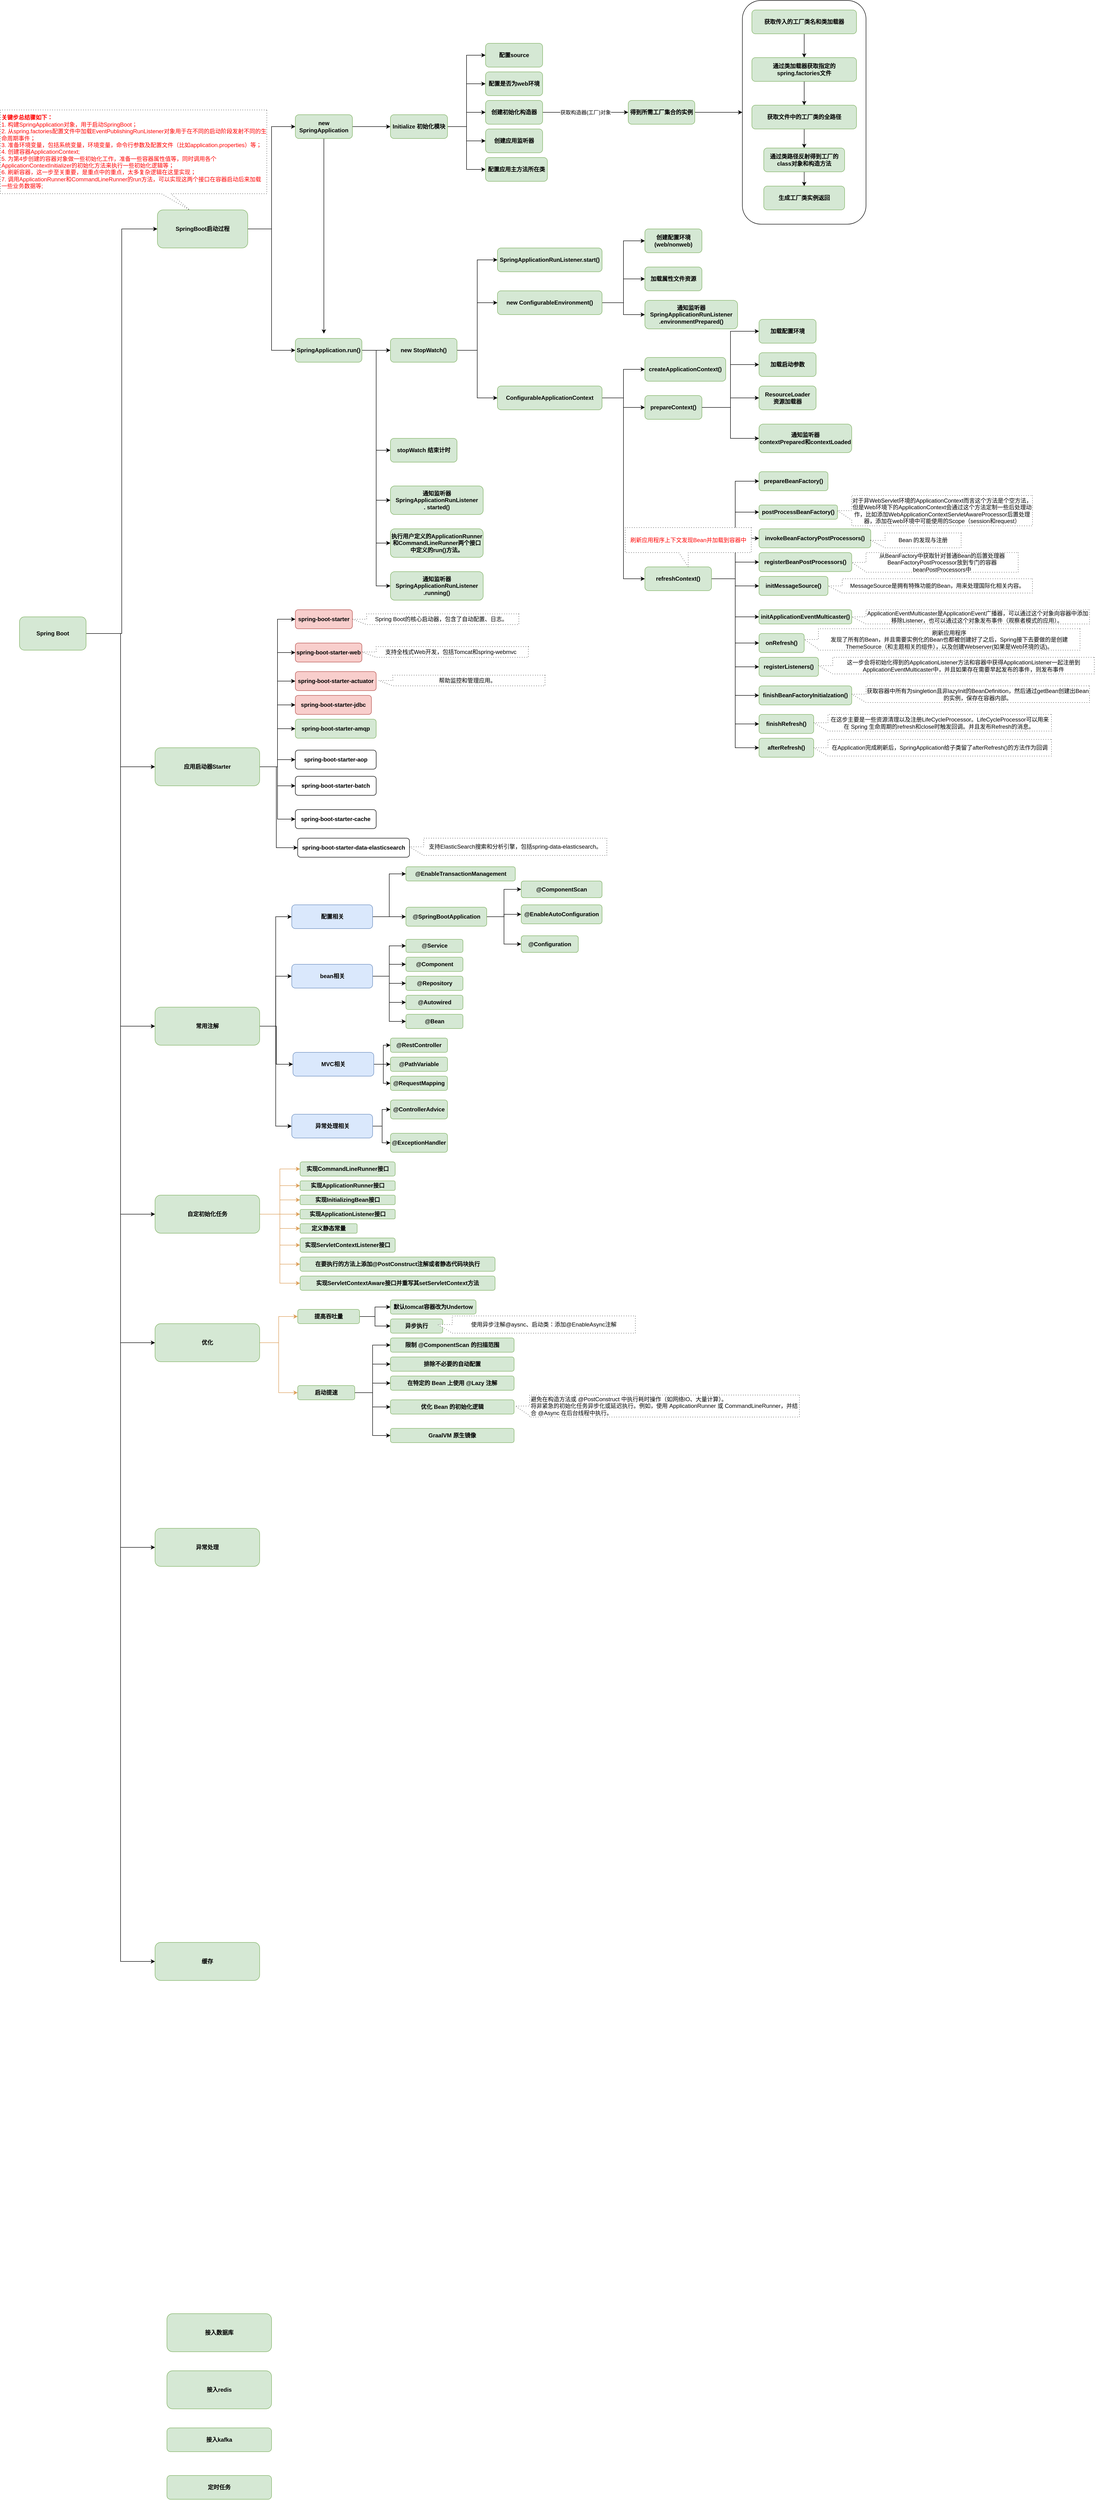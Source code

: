 <mxfile version="28.2.1">
  <diagram name="Page-1" id="QmIrFQa1cvEONQeuqGTy">
    <mxGraphModel dx="2914" dy="2173" grid="1" gridSize="10" guides="1" tooltips="1" connect="1" arrows="1" fold="1" page="1" pageScale="1" pageWidth="850" pageHeight="1100" math="0" shadow="0">
      <root>
        <mxCell id="0" />
        <mxCell id="1" parent="0" />
        <mxCell id="t2AcmH2n_HT6Ft2l21uT-8" style="edgeStyle=orthogonalEdgeStyle;rounded=0;orthogonalLoop=1;jettySize=auto;html=1;entryX=0;entryY=0.5;entryDx=0;entryDy=0;" parent="1" source="t2AcmH2n_HT6Ft2l21uT-1" target="t2AcmH2n_HT6Ft2l21uT-3" edge="1">
          <mxGeometry relative="1" as="geometry">
            <mxPoint x="120" y="480" as="targetPoint" />
          </mxGeometry>
        </mxCell>
        <mxCell id="t2AcmH2n_HT6Ft2l21uT-9" style="edgeStyle=orthogonalEdgeStyle;rounded=0;orthogonalLoop=1;jettySize=auto;html=1;entryX=0;entryY=0.5;entryDx=0;entryDy=0;" parent="1" source="t2AcmH2n_HT6Ft2l21uT-1" target="t2AcmH2n_HT6Ft2l21uT-4" edge="1">
          <mxGeometry relative="1" as="geometry" />
        </mxCell>
        <mxCell id="t2AcmH2n_HT6Ft2l21uT-10" style="edgeStyle=orthogonalEdgeStyle;rounded=0;orthogonalLoop=1;jettySize=auto;html=1;entryX=0;entryY=0.5;entryDx=0;entryDy=0;" parent="1" source="t2AcmH2n_HT6Ft2l21uT-1" target="t2AcmH2n_HT6Ft2l21uT-5" edge="1">
          <mxGeometry relative="1" as="geometry" />
        </mxCell>
        <mxCell id="t2AcmH2n_HT6Ft2l21uT-11" style="edgeStyle=orthogonalEdgeStyle;rounded=0;orthogonalLoop=1;jettySize=auto;html=1;entryX=0;entryY=0.5;entryDx=0;entryDy=0;" parent="1" source="t2AcmH2n_HT6Ft2l21uT-1" target="t2AcmH2n_HT6Ft2l21uT-6" edge="1">
          <mxGeometry relative="1" as="geometry" />
        </mxCell>
        <mxCell id="t2AcmH2n_HT6Ft2l21uT-12" style="edgeStyle=orthogonalEdgeStyle;rounded=0;orthogonalLoop=1;jettySize=auto;html=1;entryX=0;entryY=0.5;entryDx=0;entryDy=0;" parent="1" source="t2AcmH2n_HT6Ft2l21uT-1" target="t2AcmH2n_HT6Ft2l21uT-7" edge="1">
          <mxGeometry relative="1" as="geometry" />
        </mxCell>
        <mxCell id="t2AcmH2n_HT6Ft2l21uT-13" style="edgeStyle=orthogonalEdgeStyle;rounded=0;orthogonalLoop=1;jettySize=auto;html=1;entryX=0;entryY=0.5;entryDx=0;entryDy=0;" parent="1" source="t2AcmH2n_HT6Ft2l21uT-1" target="t2AcmH2n_HT6Ft2l21uT-2" edge="1">
          <mxGeometry relative="1" as="geometry" />
        </mxCell>
        <mxCell id="t2AcmH2n_HT6Ft2l21uT-57" style="edgeStyle=orthogonalEdgeStyle;rounded=0;orthogonalLoop=1;jettySize=auto;html=1;entryX=0;entryY=0.5;entryDx=0;entryDy=0;" parent="1" source="t2AcmH2n_HT6Ft2l21uT-1" target="t2AcmH2n_HT6Ft2l21uT-56" edge="1">
          <mxGeometry relative="1" as="geometry" />
        </mxCell>
        <mxCell id="t2AcmH2n_HT6Ft2l21uT-1" value="Spring Boot" style="rounded=1;whiteSpace=wrap;html=1;fillColor=#d5e8d4;strokeColor=#82b366;fontStyle=1" parent="1" vertex="1">
          <mxGeometry x="-180" y="725" width="140" height="70" as="geometry" />
        </mxCell>
        <mxCell id="dLUWdnywLwALg5VkBR4L-5" style="edgeStyle=orthogonalEdgeStyle;rounded=0;orthogonalLoop=1;jettySize=auto;html=1;entryX=0;entryY=0.5;entryDx=0;entryDy=0;exitX=1;exitY=0.5;exitDx=0;exitDy=0;" edge="1" parent="1" source="t2AcmH2n_HT6Ft2l21uT-2" target="dLUWdnywLwALg5VkBR4L-1">
          <mxGeometry relative="1" as="geometry">
            <mxPoint x="300" y="-240" as="sourcePoint" />
          </mxGeometry>
        </mxCell>
        <mxCell id="dLUWdnywLwALg5VkBR4L-6" style="edgeStyle=orthogonalEdgeStyle;rounded=0;orthogonalLoop=1;jettySize=auto;html=1;entryX=0;entryY=0.5;entryDx=0;entryDy=0;" edge="1" parent="1" source="t2AcmH2n_HT6Ft2l21uT-2" target="dLUWdnywLwALg5VkBR4L-2">
          <mxGeometry relative="1" as="geometry" />
        </mxCell>
        <mxCell id="t2AcmH2n_HT6Ft2l21uT-2" value="SpringBoot启动过程" style="rounded=1;whiteSpace=wrap;html=1;fillColor=#d5e8d4;strokeColor=#82b366;fontStyle=1" parent="1" vertex="1">
          <mxGeometry x="110" y="-130" width="190" height="80" as="geometry" />
        </mxCell>
        <mxCell id="t2AcmH2n_HT6Ft2l21uT-45" style="edgeStyle=orthogonalEdgeStyle;rounded=0;orthogonalLoop=1;jettySize=auto;html=1;entryX=0;entryY=0.5;entryDx=0;entryDy=0;" parent="1" source="t2AcmH2n_HT6Ft2l21uT-3" target="t2AcmH2n_HT6Ft2l21uT-39" edge="1">
          <mxGeometry relative="1" as="geometry" />
        </mxCell>
        <mxCell id="dLUWdnywLwALg5VkBR4L-130" style="edgeStyle=orthogonalEdgeStyle;rounded=0;orthogonalLoop=1;jettySize=auto;html=1;entryX=0;entryY=0.5;entryDx=0;entryDy=0;" edge="1" parent="1" source="t2AcmH2n_HT6Ft2l21uT-3" target="dLUWdnywLwALg5VkBR4L-129">
          <mxGeometry relative="1" as="geometry" />
        </mxCell>
        <mxCell id="dLUWdnywLwALg5VkBR4L-131" style="edgeStyle=orthogonalEdgeStyle;rounded=0;orthogonalLoop=1;jettySize=auto;html=1;entryX=0;entryY=0.5;entryDx=0;entryDy=0;" edge="1" parent="1" source="t2AcmH2n_HT6Ft2l21uT-3" target="dLUWdnywLwALg5VkBR4L-121">
          <mxGeometry relative="1" as="geometry" />
        </mxCell>
        <mxCell id="dLUWdnywLwALg5VkBR4L-132" style="edgeStyle=orthogonalEdgeStyle;rounded=0;orthogonalLoop=1;jettySize=auto;html=1;entryX=0;entryY=0.5;entryDx=0;entryDy=0;" edge="1" parent="1" source="t2AcmH2n_HT6Ft2l21uT-3" target="dLUWdnywLwALg5VkBR4L-128">
          <mxGeometry relative="1" as="geometry" />
        </mxCell>
        <mxCell id="dLUWdnywLwALg5VkBR4L-133" style="edgeStyle=orthogonalEdgeStyle;rounded=0;orthogonalLoop=1;jettySize=auto;html=1;entryX=0;entryY=0.5;entryDx=0;entryDy=0;" edge="1" parent="1" source="t2AcmH2n_HT6Ft2l21uT-3" target="dLUWdnywLwALg5VkBR4L-122">
          <mxGeometry relative="1" as="geometry" />
        </mxCell>
        <mxCell id="dLUWdnywLwALg5VkBR4L-134" style="edgeStyle=orthogonalEdgeStyle;rounded=0;orthogonalLoop=1;jettySize=auto;html=1;entryX=0;entryY=0.5;entryDx=0;entryDy=0;" edge="1" parent="1" source="t2AcmH2n_HT6Ft2l21uT-3" target="dLUWdnywLwALg5VkBR4L-123">
          <mxGeometry relative="1" as="geometry" />
        </mxCell>
        <mxCell id="dLUWdnywLwALg5VkBR4L-135" style="edgeStyle=orthogonalEdgeStyle;rounded=0;orthogonalLoop=1;jettySize=auto;html=1;entryX=0;entryY=0.5;entryDx=0;entryDy=0;" edge="1" parent="1" source="t2AcmH2n_HT6Ft2l21uT-3" target="dLUWdnywLwALg5VkBR4L-124">
          <mxGeometry relative="1" as="geometry" />
        </mxCell>
        <mxCell id="dLUWdnywLwALg5VkBR4L-136" style="edgeStyle=orthogonalEdgeStyle;rounded=0;orthogonalLoop=1;jettySize=auto;html=1;entryX=0;entryY=0.5;entryDx=0;entryDy=0;" edge="1" parent="1" source="t2AcmH2n_HT6Ft2l21uT-3" target="dLUWdnywLwALg5VkBR4L-125">
          <mxGeometry relative="1" as="geometry" />
        </mxCell>
        <mxCell id="dLUWdnywLwALg5VkBR4L-137" style="edgeStyle=orthogonalEdgeStyle;rounded=0;orthogonalLoop=1;jettySize=auto;html=1;entryX=0;entryY=0.5;entryDx=0;entryDy=0;" edge="1" parent="1" source="t2AcmH2n_HT6Ft2l21uT-3" target="dLUWdnywLwALg5VkBR4L-127">
          <mxGeometry relative="1" as="geometry">
            <Array as="points">
              <mxPoint x="360" y="1040" />
              <mxPoint x="360" y="1210" />
            </Array>
          </mxGeometry>
        </mxCell>
        <mxCell id="t2AcmH2n_HT6Ft2l21uT-3" value="应用启动器Starter" style="rounded=1;whiteSpace=wrap;html=1;fillColor=#d5e8d4;strokeColor=#82b366;fontStyle=1" parent="1" vertex="1">
          <mxGeometry x="105" y="1000" width="220" height="80" as="geometry" />
        </mxCell>
        <mxCell id="dLUWdnywLwALg5VkBR4L-164" style="edgeStyle=orthogonalEdgeStyle;rounded=0;orthogonalLoop=1;jettySize=auto;html=1;entryX=0;entryY=0.5;entryDx=0;entryDy=0;" edge="1" parent="1" source="t2AcmH2n_HT6Ft2l21uT-4" target="dLUWdnywLwALg5VkBR4L-162">
          <mxGeometry relative="1" as="geometry" />
        </mxCell>
        <mxCell id="dLUWdnywLwALg5VkBR4L-173" style="edgeStyle=orthogonalEdgeStyle;rounded=0;orthogonalLoop=1;jettySize=auto;html=1;entryX=0;entryY=0.5;entryDx=0;entryDy=0;" edge="1" parent="1" source="t2AcmH2n_HT6Ft2l21uT-4" target="dLUWdnywLwALg5VkBR4L-171">
          <mxGeometry relative="1" as="geometry" />
        </mxCell>
        <mxCell id="dLUWdnywLwALg5VkBR4L-181" style="edgeStyle=orthogonalEdgeStyle;rounded=0;orthogonalLoop=1;jettySize=auto;html=1;entryX=0;entryY=0.5;entryDx=0;entryDy=0;" edge="1" parent="1" source="t2AcmH2n_HT6Ft2l21uT-4" target="dLUWdnywLwALg5VkBR4L-180">
          <mxGeometry relative="1" as="geometry" />
        </mxCell>
        <mxCell id="dLUWdnywLwALg5VkBR4L-188" style="edgeStyle=orthogonalEdgeStyle;rounded=0;orthogonalLoop=1;jettySize=auto;html=1;entryX=0;entryY=0.5;entryDx=0;entryDy=0;" edge="1" parent="1" source="t2AcmH2n_HT6Ft2l21uT-4" target="dLUWdnywLwALg5VkBR4L-187">
          <mxGeometry relative="1" as="geometry" />
        </mxCell>
        <mxCell id="t2AcmH2n_HT6Ft2l21uT-4" value="常用注解" style="rounded=1;whiteSpace=wrap;html=1;fillColor=#d5e8d4;strokeColor=#82b366;fontStyle=1" parent="1" vertex="1">
          <mxGeometry x="105" y="1545" width="220" height="80" as="geometry" />
        </mxCell>
        <mxCell id="nR0HkuhDGCpSzbCuDiu6-17" style="edgeStyle=orthogonalEdgeStyle;rounded=0;orthogonalLoop=1;jettySize=auto;html=1;strokeColor=#DDA15E;fontColor=#FEFAE0;fillColor=#BC6C25;entryX=0;entryY=0.5;entryDx=0;entryDy=0;" parent="1" source="t2AcmH2n_HT6Ft2l21uT-5" target="nR0HkuhDGCpSzbCuDiu6-10" edge="1">
          <mxGeometry relative="1" as="geometry">
            <mxPoint x="370" y="1960" as="targetPoint" />
          </mxGeometry>
        </mxCell>
        <mxCell id="nR0HkuhDGCpSzbCuDiu6-18" style="edgeStyle=orthogonalEdgeStyle;rounded=0;orthogonalLoop=1;jettySize=auto;html=1;entryX=0;entryY=0.5;entryDx=0;entryDy=0;strokeColor=#DDA15E;fontColor=#FEFAE0;fillColor=#BC6C25;" parent="1" source="t2AcmH2n_HT6Ft2l21uT-5" target="nR0HkuhDGCpSzbCuDiu6-11" edge="1">
          <mxGeometry relative="1" as="geometry" />
        </mxCell>
        <mxCell id="nR0HkuhDGCpSzbCuDiu6-19" style="edgeStyle=orthogonalEdgeStyle;rounded=0;orthogonalLoop=1;jettySize=auto;html=1;entryX=0;entryY=0.5;entryDx=0;entryDy=0;strokeColor=#DDA15E;fontColor=#FEFAE0;fillColor=#BC6C25;" parent="1" source="t2AcmH2n_HT6Ft2l21uT-5" target="nR0HkuhDGCpSzbCuDiu6-13" edge="1">
          <mxGeometry relative="1" as="geometry" />
        </mxCell>
        <mxCell id="nR0HkuhDGCpSzbCuDiu6-20" style="edgeStyle=orthogonalEdgeStyle;rounded=0;orthogonalLoop=1;jettySize=auto;html=1;entryX=0;entryY=0.5;entryDx=0;entryDy=0;strokeColor=#DDA15E;fontColor=#FEFAE0;fillColor=#BC6C25;" parent="1" source="t2AcmH2n_HT6Ft2l21uT-5" target="nR0HkuhDGCpSzbCuDiu6-14" edge="1">
          <mxGeometry relative="1" as="geometry" />
        </mxCell>
        <mxCell id="nR0HkuhDGCpSzbCuDiu6-21" style="edgeStyle=orthogonalEdgeStyle;rounded=0;orthogonalLoop=1;jettySize=auto;html=1;entryX=0;entryY=0.5;entryDx=0;entryDy=0;strokeColor=#DDA15E;fontColor=#FEFAE0;fillColor=#BC6C25;" parent="1" source="t2AcmH2n_HT6Ft2l21uT-5" target="nR0HkuhDGCpSzbCuDiu6-15" edge="1">
          <mxGeometry relative="1" as="geometry" />
        </mxCell>
        <mxCell id="nR0HkuhDGCpSzbCuDiu6-22" style="edgeStyle=orthogonalEdgeStyle;rounded=0;orthogonalLoop=1;jettySize=auto;html=1;entryX=0;entryY=0.5;entryDx=0;entryDy=0;strokeColor=#DDA15E;fontColor=#FEFAE0;fillColor=#BC6C25;" parent="1" source="t2AcmH2n_HT6Ft2l21uT-5" target="nR0HkuhDGCpSzbCuDiu6-16" edge="1">
          <mxGeometry relative="1" as="geometry" />
        </mxCell>
        <mxCell id="nR0HkuhDGCpSzbCuDiu6-25" style="edgeStyle=orthogonalEdgeStyle;rounded=0;orthogonalLoop=1;jettySize=auto;html=1;entryX=0;entryY=0.5;entryDx=0;entryDy=0;strokeColor=#DDA15E;fontColor=#FEFAE0;fillColor=#BC6C25;" parent="1" source="t2AcmH2n_HT6Ft2l21uT-5" target="nR0HkuhDGCpSzbCuDiu6-23" edge="1">
          <mxGeometry relative="1" as="geometry" />
        </mxCell>
        <mxCell id="nR0HkuhDGCpSzbCuDiu6-26" style="edgeStyle=orthogonalEdgeStyle;rounded=0;orthogonalLoop=1;jettySize=auto;html=1;entryX=0;entryY=0.5;entryDx=0;entryDy=0;strokeColor=#DDA15E;fontColor=#FEFAE0;fillColor=#BC6C25;" parent="1" source="t2AcmH2n_HT6Ft2l21uT-5" target="nR0HkuhDGCpSzbCuDiu6-24" edge="1">
          <mxGeometry relative="1" as="geometry" />
        </mxCell>
        <mxCell id="t2AcmH2n_HT6Ft2l21uT-5" value="自定初始化任务" style="rounded=1;whiteSpace=wrap;html=1;fillColor=#d5e8d4;strokeColor=#82b366;fontStyle=1" parent="1" vertex="1">
          <mxGeometry x="105" y="1940" width="220" height="80" as="geometry" />
        </mxCell>
        <mxCell id="nR0HkuhDGCpSzbCuDiu6-35" style="edgeStyle=orthogonalEdgeStyle;rounded=0;orthogonalLoop=1;jettySize=auto;html=1;entryX=0;entryY=0.5;entryDx=0;entryDy=0;strokeColor=#DDA15E;fontColor=#FEFAE0;fillColor=#BC6C25;" parent="1" source="t2AcmH2n_HT6Ft2l21uT-6" target="nR0HkuhDGCpSzbCuDiu6-27" edge="1">
          <mxGeometry relative="1" as="geometry" />
        </mxCell>
        <mxCell id="nR0HkuhDGCpSzbCuDiu6-36" style="edgeStyle=orthogonalEdgeStyle;rounded=0;orthogonalLoop=1;jettySize=auto;html=1;entryX=0;entryY=0.5;entryDx=0;entryDy=0;strokeColor=#DDA15E;fontColor=#FEFAE0;fillColor=#BC6C25;" parent="1" source="t2AcmH2n_HT6Ft2l21uT-6" target="nR0HkuhDGCpSzbCuDiu6-28" edge="1">
          <mxGeometry relative="1" as="geometry" />
        </mxCell>
        <mxCell id="t2AcmH2n_HT6Ft2l21uT-6" value="优化" style="rounded=1;whiteSpace=wrap;html=1;fillColor=#d5e8d4;strokeColor=#82b366;fontStyle=1" parent="1" vertex="1">
          <mxGeometry x="105" y="2210" width="220" height="80" as="geometry" />
        </mxCell>
        <mxCell id="t2AcmH2n_HT6Ft2l21uT-7" value="缓存" style="rounded=1;whiteSpace=wrap;html=1;fillColor=#d5e8d4;strokeColor=#82b366;fontStyle=1" parent="1" vertex="1">
          <mxGeometry x="105" y="3510" width="220" height="80" as="geometry" />
        </mxCell>
        <mxCell id="t2AcmH2n_HT6Ft2l21uT-39" value="spring-boot-starter" style="rounded=1;whiteSpace=wrap;html=1;fillColor=#f8cecc;strokeColor=#b85450;fontStyle=1" parent="1" vertex="1">
          <mxGeometry x="400" y="710" width="120" height="40" as="geometry" />
        </mxCell>
        <mxCell id="t2AcmH2n_HT6Ft2l21uT-56" value="异常处理" style="rounded=1;whiteSpace=wrap;html=1;fillColor=#d5e8d4;strokeColor=#82b366;fontStyle=1" parent="1" vertex="1">
          <mxGeometry x="105" y="2640" width="220" height="80" as="geometry" />
        </mxCell>
        <mxCell id="rXUWPWZFfcHT6W9mrPYL-116" value="@Configuration" style="rounded=1;whiteSpace=wrap;html=1;fillColor=#d5e8d4;strokeColor=#82b366;fontStyle=1" parent="1" vertex="1">
          <mxGeometry x="875" y="1395" width="120" height="35" as="geometry" />
        </mxCell>
        <mxCell id="dLUWdnywLwALg5VkBR4L-152" style="edgeStyle=orthogonalEdgeStyle;rounded=0;orthogonalLoop=1;jettySize=auto;html=1;entryX=0;entryY=0.5;entryDx=0;entryDy=0;" edge="1" parent="1" source="rXUWPWZFfcHT6W9mrPYL-132" target="dLUWdnywLwALg5VkBR4L-143">
          <mxGeometry relative="1" as="geometry" />
        </mxCell>
        <mxCell id="dLUWdnywLwALg5VkBR4L-153" style="edgeStyle=orthogonalEdgeStyle;rounded=0;orthogonalLoop=1;jettySize=auto;html=1;entryX=0;entryY=0.5;entryDx=0;entryDy=0;" edge="1" parent="1" source="rXUWPWZFfcHT6W9mrPYL-132" target="dLUWdnywLwALg5VkBR4L-145">
          <mxGeometry relative="1" as="geometry" />
        </mxCell>
        <mxCell id="dLUWdnywLwALg5VkBR4L-154" style="edgeStyle=orthogonalEdgeStyle;rounded=0;orthogonalLoop=1;jettySize=auto;html=1;entryX=0;entryY=0.5;entryDx=0;entryDy=0;" edge="1" parent="1" source="rXUWPWZFfcHT6W9mrPYL-132" target="rXUWPWZFfcHT6W9mrPYL-116">
          <mxGeometry relative="1" as="geometry" />
        </mxCell>
        <mxCell id="rXUWPWZFfcHT6W9mrPYL-132" value="@SpringBootApplication" style="rounded=1;whiteSpace=wrap;html=1;fillColor=#d5e8d4;strokeColor=#82b366;fontStyle=1" parent="1" vertex="1">
          <mxGeometry x="632.5" y="1335" width="170" height="40" as="geometry" />
        </mxCell>
        <mxCell id="nR0HkuhDGCpSzbCuDiu6-10" value="实现CommandLineRunner接口" style="rounded=1;whiteSpace=wrap;html=1;fillColor=#d5e8d4;strokeColor=#82b366;fontStyle=1" parent="1" vertex="1">
          <mxGeometry x="410" y="1870" width="200" height="30" as="geometry" />
        </mxCell>
        <mxCell id="nR0HkuhDGCpSzbCuDiu6-11" value="实现ApplicationRunner接口" style="rounded=1;whiteSpace=wrap;html=1;fillColor=#d5e8d4;strokeColor=#82b366;fontStyle=1" parent="1" vertex="1">
          <mxGeometry x="410" y="1910" width="200" height="20" as="geometry" />
        </mxCell>
        <mxCell id="nR0HkuhDGCpSzbCuDiu6-13" value="实现InitializingBean接口" style="rounded=1;whiteSpace=wrap;html=1;fillColor=#d5e8d4;strokeColor=#82b366;fontStyle=1" parent="1" vertex="1">
          <mxGeometry x="410" y="1940" width="200" height="20" as="geometry" />
        </mxCell>
        <mxCell id="nR0HkuhDGCpSzbCuDiu6-14" value="实现ApplicationListener接口" style="rounded=1;whiteSpace=wrap;html=1;fillColor=#d5e8d4;strokeColor=#82b366;fontStyle=1" parent="1" vertex="1">
          <mxGeometry x="410" y="1970" width="200" height="20" as="geometry" />
        </mxCell>
        <mxCell id="nR0HkuhDGCpSzbCuDiu6-15" value="定义静态常量" style="rounded=1;whiteSpace=wrap;html=1;fillColor=#d5e8d4;strokeColor=#82b366;fontStyle=1" parent="1" vertex="1">
          <mxGeometry x="410" y="2000" width="120" height="20" as="geometry" />
        </mxCell>
        <mxCell id="nR0HkuhDGCpSzbCuDiu6-16" value="实现ServletContextListener接口" style="rounded=1;whiteSpace=wrap;html=1;fillColor=#d5e8d4;strokeColor=#82b366;fontStyle=1" parent="1" vertex="1">
          <mxGeometry x="410" y="2030" width="200" height="30" as="geometry" />
        </mxCell>
        <mxCell id="nR0HkuhDGCpSzbCuDiu6-23" value="在要执行的方法上添加@PostConstruct注解或者静态代码块执行" style="rounded=1;whiteSpace=wrap;html=1;fillColor=#d5e8d4;strokeColor=#82b366;fontStyle=1" parent="1" vertex="1">
          <mxGeometry x="410" y="2070" width="410" height="30" as="geometry" />
        </mxCell>
        <mxCell id="nR0HkuhDGCpSzbCuDiu6-24" value="实现ServletContextAware接口并重写其setServletContext方法" style="rounded=1;whiteSpace=wrap;html=1;fillColor=#d5e8d4;strokeColor=#82b366;fontStyle=1" parent="1" vertex="1">
          <mxGeometry x="410" y="2110" width="410" height="30" as="geometry" />
        </mxCell>
        <mxCell id="dLUWdnywLwALg5VkBR4L-196" style="edgeStyle=orthogonalEdgeStyle;rounded=0;orthogonalLoop=1;jettySize=auto;html=1;entryX=0;entryY=0.5;entryDx=0;entryDy=0;" edge="1" parent="1" source="nR0HkuhDGCpSzbCuDiu6-27" target="dLUWdnywLwALg5VkBR4L-193">
          <mxGeometry relative="1" as="geometry" />
        </mxCell>
        <mxCell id="dLUWdnywLwALg5VkBR4L-197" style="edgeStyle=orthogonalEdgeStyle;rounded=0;orthogonalLoop=1;jettySize=auto;html=1;entryX=0;entryY=0.5;entryDx=0;entryDy=0;" edge="1" parent="1" source="nR0HkuhDGCpSzbCuDiu6-27" target="dLUWdnywLwALg5VkBR4L-194">
          <mxGeometry relative="1" as="geometry" />
        </mxCell>
        <mxCell id="nR0HkuhDGCpSzbCuDiu6-27" value="提高吞吐量" style="rounded=1;whiteSpace=wrap;html=1;fillColor=#d5e8d4;strokeColor=#82b366;fontStyle=1" parent="1" vertex="1">
          <mxGeometry x="405" y="2180" width="130" height="30" as="geometry" />
        </mxCell>
        <mxCell id="dLUWdnywLwALg5VkBR4L-204" style="edgeStyle=orthogonalEdgeStyle;rounded=0;orthogonalLoop=1;jettySize=auto;html=1;entryX=0;entryY=0.5;entryDx=0;entryDy=0;" edge="1" parent="1" source="nR0HkuhDGCpSzbCuDiu6-28" target="dLUWdnywLwALg5VkBR4L-198">
          <mxGeometry relative="1" as="geometry" />
        </mxCell>
        <mxCell id="dLUWdnywLwALg5VkBR4L-205" style="edgeStyle=orthogonalEdgeStyle;rounded=0;orthogonalLoop=1;jettySize=auto;html=1;entryX=0;entryY=0.5;entryDx=0;entryDy=0;" edge="1" parent="1" source="nR0HkuhDGCpSzbCuDiu6-28" target="dLUWdnywLwALg5VkBR4L-199">
          <mxGeometry relative="1" as="geometry" />
        </mxCell>
        <mxCell id="dLUWdnywLwALg5VkBR4L-206" style="edgeStyle=orthogonalEdgeStyle;rounded=0;orthogonalLoop=1;jettySize=auto;html=1;entryX=0;entryY=0.5;entryDx=0;entryDy=0;" edge="1" parent="1" source="nR0HkuhDGCpSzbCuDiu6-28" target="dLUWdnywLwALg5VkBR4L-200">
          <mxGeometry relative="1" as="geometry" />
        </mxCell>
        <mxCell id="dLUWdnywLwALg5VkBR4L-207" style="edgeStyle=orthogonalEdgeStyle;rounded=0;orthogonalLoop=1;jettySize=auto;html=1;entryX=0;entryY=0.5;entryDx=0;entryDy=0;" edge="1" parent="1" source="nR0HkuhDGCpSzbCuDiu6-28" target="dLUWdnywLwALg5VkBR4L-201">
          <mxGeometry relative="1" as="geometry" />
        </mxCell>
        <mxCell id="dLUWdnywLwALg5VkBR4L-208" style="edgeStyle=orthogonalEdgeStyle;rounded=0;orthogonalLoop=1;jettySize=auto;html=1;entryX=0;entryY=0.5;entryDx=0;entryDy=0;" edge="1" parent="1" source="nR0HkuhDGCpSzbCuDiu6-28" target="dLUWdnywLwALg5VkBR4L-203">
          <mxGeometry relative="1" as="geometry" />
        </mxCell>
        <mxCell id="nR0HkuhDGCpSzbCuDiu6-28" value="启动提速" style="rounded=1;whiteSpace=wrap;html=1;fillColor=#d5e8d4;strokeColor=#82b366;fontStyle=1" parent="1" vertex="1">
          <mxGeometry x="405" y="2340" width="120" height="30" as="geometry" />
        </mxCell>
        <mxCell id="IRFKdp7hWe3fMcDG9N0o-1" value="接入数据库" style="rounded=1;whiteSpace=wrap;html=1;fillColor=#d5e8d4;strokeColor=#82b366;fontStyle=1" parent="1" vertex="1">
          <mxGeometry x="130" y="4290" width="220" height="80" as="geometry" />
        </mxCell>
        <mxCell id="IRFKdp7hWe3fMcDG9N0o-2" value="接入redis" style="rounded=1;whiteSpace=wrap;html=1;fillColor=#d5e8d4;strokeColor=#82b366;fontStyle=1" parent="1" vertex="1">
          <mxGeometry x="130" y="4410" width="220" height="80" as="geometry" />
        </mxCell>
        <mxCell id="IRFKdp7hWe3fMcDG9N0o-3" value="接入kafka" style="rounded=1;whiteSpace=wrap;html=1;fillColor=#d5e8d4;strokeColor=#82b366;fontStyle=1" parent="1" vertex="1">
          <mxGeometry x="130" y="4530" width="220" height="50" as="geometry" />
        </mxCell>
        <mxCell id="IRFKdp7hWe3fMcDG9N0o-4" value="定时任务" style="rounded=1;whiteSpace=wrap;html=1;fillColor=#d5e8d4;strokeColor=#82b366;fontStyle=1" parent="1" vertex="1">
          <mxGeometry x="130" y="4630" width="220" height="50" as="geometry" />
        </mxCell>
        <mxCell id="dLUWdnywLwALg5VkBR4L-10" style="rounded=0;orthogonalLoop=1;jettySize=auto;html=1;" edge="1" parent="1" source="dLUWdnywLwALg5VkBR4L-1">
          <mxGeometry relative="1" as="geometry">
            <mxPoint x="460" y="130" as="targetPoint" />
          </mxGeometry>
        </mxCell>
        <mxCell id="dLUWdnywLwALg5VkBR4L-11" style="edgeStyle=orthogonalEdgeStyle;rounded=0;orthogonalLoop=1;jettySize=auto;html=1;entryX=0;entryY=0.5;entryDx=0;entryDy=0;" edge="1" parent="1" source="dLUWdnywLwALg5VkBR4L-1" target="dLUWdnywLwALg5VkBR4L-7">
          <mxGeometry relative="1" as="geometry" />
        </mxCell>
        <mxCell id="dLUWdnywLwALg5VkBR4L-1" value="new SpringApplication" style="rounded=1;whiteSpace=wrap;html=1;fillColor=#d5e8d4;strokeColor=#82b366;fontStyle=1" vertex="1" parent="1">
          <mxGeometry x="400" y="-330" width="120" height="50" as="geometry" />
        </mxCell>
        <mxCell id="dLUWdnywLwALg5VkBR4L-37" style="edgeStyle=orthogonalEdgeStyle;rounded=0;orthogonalLoop=1;jettySize=auto;html=1;entryX=0;entryY=0.5;entryDx=0;entryDy=0;" edge="1" parent="1" source="dLUWdnywLwALg5VkBR4L-2" target="dLUWdnywLwALg5VkBR4L-36">
          <mxGeometry relative="1" as="geometry" />
        </mxCell>
        <mxCell id="dLUWdnywLwALg5VkBR4L-102" style="edgeStyle=orthogonalEdgeStyle;rounded=0;orthogonalLoop=1;jettySize=auto;html=1;entryX=0;entryY=0.5;entryDx=0;entryDy=0;" edge="1" parent="1" source="dLUWdnywLwALg5VkBR4L-2" target="dLUWdnywLwALg5VkBR4L-101">
          <mxGeometry relative="1" as="geometry" />
        </mxCell>
        <mxCell id="dLUWdnywLwALg5VkBR4L-105" style="edgeStyle=orthogonalEdgeStyle;rounded=0;orthogonalLoop=1;jettySize=auto;html=1;entryX=0;entryY=0.5;entryDx=0;entryDy=0;" edge="1" parent="1" source="dLUWdnywLwALg5VkBR4L-2" target="dLUWdnywLwALg5VkBR4L-103">
          <mxGeometry relative="1" as="geometry" />
        </mxCell>
        <mxCell id="dLUWdnywLwALg5VkBR4L-109" style="edgeStyle=orthogonalEdgeStyle;rounded=0;orthogonalLoop=1;jettySize=auto;html=1;entryX=0;entryY=0.5;entryDx=0;entryDy=0;" edge="1" parent="1" source="dLUWdnywLwALg5VkBR4L-2" target="dLUWdnywLwALg5VkBR4L-106">
          <mxGeometry relative="1" as="geometry" />
        </mxCell>
        <mxCell id="dLUWdnywLwALg5VkBR4L-110" style="edgeStyle=orthogonalEdgeStyle;rounded=0;orthogonalLoop=1;jettySize=auto;html=1;entryX=0;entryY=0.5;entryDx=0;entryDy=0;" edge="1" parent="1" source="dLUWdnywLwALg5VkBR4L-2" target="dLUWdnywLwALg5VkBR4L-108">
          <mxGeometry relative="1" as="geometry" />
        </mxCell>
        <mxCell id="dLUWdnywLwALg5VkBR4L-2" value="SpringApplication.run()" style="rounded=1;whiteSpace=wrap;html=1;fillColor=#d5e8d4;strokeColor=#82b366;fontStyle=1" vertex="1" parent="1">
          <mxGeometry x="400" y="140" width="140" height="50" as="geometry" />
        </mxCell>
        <mxCell id="dLUWdnywLwALg5VkBR4L-17" style="edgeStyle=orthogonalEdgeStyle;rounded=0;orthogonalLoop=1;jettySize=auto;html=1;entryX=0;entryY=0.5;entryDx=0;entryDy=0;" edge="1" parent="1" source="dLUWdnywLwALg5VkBR4L-7" target="dLUWdnywLwALg5VkBR4L-12">
          <mxGeometry relative="1" as="geometry" />
        </mxCell>
        <mxCell id="dLUWdnywLwALg5VkBR4L-18" style="edgeStyle=orthogonalEdgeStyle;rounded=0;orthogonalLoop=1;jettySize=auto;html=1;entryX=0;entryY=0.5;entryDx=0;entryDy=0;" edge="1" parent="1" source="dLUWdnywLwALg5VkBR4L-7" target="dLUWdnywLwALg5VkBR4L-13">
          <mxGeometry relative="1" as="geometry" />
        </mxCell>
        <mxCell id="dLUWdnywLwALg5VkBR4L-19" style="edgeStyle=orthogonalEdgeStyle;rounded=0;orthogonalLoop=1;jettySize=auto;html=1;entryX=0;entryY=0.5;entryDx=0;entryDy=0;" edge="1" parent="1" source="dLUWdnywLwALg5VkBR4L-7" target="dLUWdnywLwALg5VkBR4L-14">
          <mxGeometry relative="1" as="geometry" />
        </mxCell>
        <mxCell id="dLUWdnywLwALg5VkBR4L-20" style="edgeStyle=orthogonalEdgeStyle;rounded=0;orthogonalLoop=1;jettySize=auto;html=1;entryX=0;entryY=0.5;entryDx=0;entryDy=0;" edge="1" parent="1" source="dLUWdnywLwALg5VkBR4L-7" target="dLUWdnywLwALg5VkBR4L-15">
          <mxGeometry relative="1" as="geometry" />
        </mxCell>
        <mxCell id="dLUWdnywLwALg5VkBR4L-21" style="edgeStyle=orthogonalEdgeStyle;rounded=0;orthogonalLoop=1;jettySize=auto;html=1;entryX=0;entryY=0.5;entryDx=0;entryDy=0;" edge="1" parent="1" source="dLUWdnywLwALg5VkBR4L-7" target="dLUWdnywLwALg5VkBR4L-16">
          <mxGeometry relative="1" as="geometry" />
        </mxCell>
        <mxCell id="dLUWdnywLwALg5VkBR4L-7" value="Initialize 初始化模块" style="rounded=1;whiteSpace=wrap;html=1;fillColor=#d5e8d4;strokeColor=#82b366;fontStyle=1" vertex="1" parent="1">
          <mxGeometry x="600" y="-330" width="120" height="50" as="geometry" />
        </mxCell>
        <mxCell id="dLUWdnywLwALg5VkBR4L-12" value="配置source" style="rounded=1;whiteSpace=wrap;html=1;fillColor=#d5e8d4;strokeColor=#82b366;fontStyle=1" vertex="1" parent="1">
          <mxGeometry x="800" y="-480" width="120" height="50" as="geometry" />
        </mxCell>
        <mxCell id="dLUWdnywLwALg5VkBR4L-13" value="配置是否为web环境" style="rounded=1;whiteSpace=wrap;html=1;fillColor=#d5e8d4;strokeColor=#82b366;fontStyle=1" vertex="1" parent="1">
          <mxGeometry x="800" y="-420" width="120" height="50" as="geometry" />
        </mxCell>
        <mxCell id="dLUWdnywLwALg5VkBR4L-23" value="获取构造器(工厂)对象" style="rounded=0;orthogonalLoop=1;jettySize=auto;html=1;entryX=0;entryY=0.5;entryDx=0;entryDy=0;exitX=1;exitY=0.5;exitDx=0;exitDy=0;" edge="1" parent="1" source="dLUWdnywLwALg5VkBR4L-14" target="dLUWdnywLwALg5VkBR4L-22">
          <mxGeometry relative="1" as="geometry">
            <mxPoint x="920" y="-330" as="sourcePoint" />
            <mxPoint x="1070" y="-640" as="targetPoint" />
            <mxPoint as="offset" />
          </mxGeometry>
        </mxCell>
        <mxCell id="dLUWdnywLwALg5VkBR4L-14" value="创建初始化构造器" style="rounded=1;whiteSpace=wrap;html=1;fillColor=#d5e8d4;strokeColor=#82b366;fontStyle=1" vertex="1" parent="1">
          <mxGeometry x="800" y="-360" width="120" height="50" as="geometry" />
        </mxCell>
        <mxCell id="dLUWdnywLwALg5VkBR4L-15" value="创建应用监听器" style="rounded=1;whiteSpace=wrap;html=1;fillColor=#d5e8d4;strokeColor=#82b366;fontStyle=1" vertex="1" parent="1">
          <mxGeometry x="800" y="-300" width="120" height="50" as="geometry" />
        </mxCell>
        <mxCell id="dLUWdnywLwALg5VkBR4L-16" value="配置应用主方法所在类" style="rounded=1;whiteSpace=wrap;html=1;fillColor=#d5e8d4;strokeColor=#82b366;fontStyle=1" vertex="1" parent="1">
          <mxGeometry x="800" y="-240" width="130" height="50" as="geometry" />
        </mxCell>
        <mxCell id="dLUWdnywLwALg5VkBR4L-35" style="edgeStyle=orthogonalEdgeStyle;rounded=0;orthogonalLoop=1;jettySize=auto;html=1;entryX=0;entryY=0.5;entryDx=0;entryDy=0;exitX=1;exitY=0.5;exitDx=0;exitDy=0;" edge="1" parent="1" source="dLUWdnywLwALg5VkBR4L-22" target="dLUWdnywLwALg5VkBR4L-34">
          <mxGeometry relative="1" as="geometry">
            <mxPoint x="1250" y="-325" as="sourcePoint" />
          </mxGeometry>
        </mxCell>
        <mxCell id="dLUWdnywLwALg5VkBR4L-22" value="得到所需工厂集合的实例" style="rounded=1;whiteSpace=wrap;html=1;fillColor=#d5e8d4;strokeColor=#82b366;fontStyle=1" vertex="1" parent="1">
          <mxGeometry x="1100" y="-360" width="140" height="50" as="geometry" />
        </mxCell>
        <mxCell id="dLUWdnywLwALg5VkBR4L-27" style="edgeStyle=orthogonalEdgeStyle;rounded=0;orthogonalLoop=1;jettySize=auto;html=1;entryX=0.5;entryY=0;entryDx=0;entryDy=0;" edge="1" parent="1" source="dLUWdnywLwALg5VkBR4L-24" target="dLUWdnywLwALg5VkBR4L-26">
          <mxGeometry relative="1" as="geometry" />
        </mxCell>
        <mxCell id="dLUWdnywLwALg5VkBR4L-24" value="获取传入的工厂类名和类加载器" style="rounded=1;whiteSpace=wrap;html=1;fillColor=#d5e8d4;strokeColor=#82b366;fontStyle=1" vertex="1" parent="1">
          <mxGeometry x="1360" y="-550" width="220" height="50" as="geometry" />
        </mxCell>
        <mxCell id="dLUWdnywLwALg5VkBR4L-30" style="edgeStyle=orthogonalEdgeStyle;rounded=0;orthogonalLoop=1;jettySize=auto;html=1;entryX=0.5;entryY=0;entryDx=0;entryDy=0;" edge="1" parent="1" source="dLUWdnywLwALg5VkBR4L-26" target="dLUWdnywLwALg5VkBR4L-28">
          <mxGeometry relative="1" as="geometry" />
        </mxCell>
        <mxCell id="dLUWdnywLwALg5VkBR4L-26" value="通过类加载器获取指定的spring.factories文件" style="rounded=1;whiteSpace=wrap;html=1;fillColor=#d5e8d4;strokeColor=#82b366;fontStyle=1" vertex="1" parent="1">
          <mxGeometry x="1360" y="-450" width="220" height="50" as="geometry" />
        </mxCell>
        <mxCell id="dLUWdnywLwALg5VkBR4L-31" style="edgeStyle=orthogonalEdgeStyle;rounded=0;orthogonalLoop=1;jettySize=auto;html=1;entryX=0.5;entryY=0;entryDx=0;entryDy=0;" edge="1" parent="1" source="dLUWdnywLwALg5VkBR4L-28" target="dLUWdnywLwALg5VkBR4L-29">
          <mxGeometry relative="1" as="geometry" />
        </mxCell>
        <mxCell id="dLUWdnywLwALg5VkBR4L-28" value="获取文件中的工厂类的全路径" style="rounded=1;whiteSpace=wrap;html=1;fillColor=#d5e8d4;strokeColor=#82b366;fontStyle=1" vertex="1" parent="1">
          <mxGeometry x="1360" y="-350" width="220" height="50" as="geometry" />
        </mxCell>
        <mxCell id="dLUWdnywLwALg5VkBR4L-34" value="" style="rounded=1;whiteSpace=wrap;html=1;fillColor=none;" vertex="1" parent="1">
          <mxGeometry x="1340" y="-570" width="260" height="470" as="geometry" />
        </mxCell>
        <mxCell id="dLUWdnywLwALg5VkBR4L-33" style="edgeStyle=orthogonalEdgeStyle;rounded=0;orthogonalLoop=1;jettySize=auto;html=1;entryX=0.5;entryY=0;entryDx=0;entryDy=0;" edge="1" parent="1" source="dLUWdnywLwALg5VkBR4L-29" target="dLUWdnywLwALg5VkBR4L-32">
          <mxGeometry relative="1" as="geometry" />
        </mxCell>
        <mxCell id="dLUWdnywLwALg5VkBR4L-29" value="通过类路径反射得到工厂的class对象和构造方法" style="rounded=1;whiteSpace=wrap;html=1;fillColor=#d5e8d4;strokeColor=#82b366;fontStyle=1" vertex="1" parent="1">
          <mxGeometry x="1385" y="-260" width="170" height="50" as="geometry" />
        </mxCell>
        <mxCell id="dLUWdnywLwALg5VkBR4L-32" value="生成工厂类实例返回" style="rounded=1;whiteSpace=wrap;html=1;fillColor=#d5e8d4;strokeColor=#82b366;fontStyle=1" vertex="1" parent="1">
          <mxGeometry x="1385" y="-180" width="170" height="50" as="geometry" />
        </mxCell>
        <mxCell id="dLUWdnywLwALg5VkBR4L-55" style="edgeStyle=orthogonalEdgeStyle;rounded=0;orthogonalLoop=1;jettySize=auto;html=1;entryX=0;entryY=0.5;entryDx=0;entryDy=0;" edge="1" parent="1" source="dLUWdnywLwALg5VkBR4L-36" target="dLUWdnywLwALg5VkBR4L-39">
          <mxGeometry relative="1" as="geometry" />
        </mxCell>
        <mxCell id="dLUWdnywLwALg5VkBR4L-56" style="edgeStyle=orthogonalEdgeStyle;rounded=0;orthogonalLoop=1;jettySize=auto;html=1;entryX=0;entryY=0.5;entryDx=0;entryDy=0;" edge="1" parent="1" source="dLUWdnywLwALg5VkBR4L-36" target="dLUWdnywLwALg5VkBR4L-42">
          <mxGeometry relative="1" as="geometry" />
        </mxCell>
        <mxCell id="dLUWdnywLwALg5VkBR4L-57" style="edgeStyle=orthogonalEdgeStyle;rounded=0;orthogonalLoop=1;jettySize=auto;html=1;entryX=0;entryY=0.5;entryDx=0;entryDy=0;" edge="1" parent="1" source="dLUWdnywLwALg5VkBR4L-36" target="dLUWdnywLwALg5VkBR4L-54">
          <mxGeometry relative="1" as="geometry" />
        </mxCell>
        <mxCell id="dLUWdnywLwALg5VkBR4L-36" value="new StopWatch()" style="rounded=1;whiteSpace=wrap;html=1;fillColor=#d5e8d4;strokeColor=#82b366;fontStyle=1" vertex="1" parent="1">
          <mxGeometry x="600" y="140" width="140" height="50" as="geometry" />
        </mxCell>
        <mxCell id="dLUWdnywLwALg5VkBR4L-39" value="SpringApplicationRunListener.start()" style="rounded=1;whiteSpace=wrap;html=1;fillColor=#d5e8d4;strokeColor=#82b366;fontStyle=1" vertex="1" parent="1">
          <mxGeometry x="825" y="-50" width="220" height="50" as="geometry" />
        </mxCell>
        <mxCell id="dLUWdnywLwALg5VkBR4L-50" style="edgeStyle=orthogonalEdgeStyle;rounded=0;orthogonalLoop=1;jettySize=auto;html=1;entryX=0;entryY=0.5;entryDx=0;entryDy=0;" edge="1" parent="1" source="dLUWdnywLwALg5VkBR4L-42" target="dLUWdnywLwALg5VkBR4L-43">
          <mxGeometry relative="1" as="geometry" />
        </mxCell>
        <mxCell id="dLUWdnywLwALg5VkBR4L-51" style="edgeStyle=orthogonalEdgeStyle;rounded=0;orthogonalLoop=1;jettySize=auto;html=1;entryX=0;entryY=0.5;entryDx=0;entryDy=0;" edge="1" parent="1" source="dLUWdnywLwALg5VkBR4L-42" target="dLUWdnywLwALg5VkBR4L-44">
          <mxGeometry relative="1" as="geometry" />
        </mxCell>
        <mxCell id="dLUWdnywLwALg5VkBR4L-52" style="edgeStyle=orthogonalEdgeStyle;rounded=0;orthogonalLoop=1;jettySize=auto;html=1;" edge="1" parent="1" source="dLUWdnywLwALg5VkBR4L-42" target="dLUWdnywLwALg5VkBR4L-45">
          <mxGeometry relative="1" as="geometry" />
        </mxCell>
        <mxCell id="dLUWdnywLwALg5VkBR4L-42" value="new ConfigurableEnvironment()" style="rounded=1;whiteSpace=wrap;html=1;fillColor=#d5e8d4;strokeColor=#82b366;fontStyle=1" vertex="1" parent="1">
          <mxGeometry x="825" y="40" width="220" height="50" as="geometry" />
        </mxCell>
        <mxCell id="dLUWdnywLwALg5VkBR4L-43" value="创建配置环境&lt;div&gt;(web/nonweb)&lt;/div&gt;" style="rounded=1;whiteSpace=wrap;html=1;fillColor=#d5e8d4;strokeColor=#82b366;fontStyle=1" vertex="1" parent="1">
          <mxGeometry x="1135" y="-90" width="120" height="50" as="geometry" />
        </mxCell>
        <mxCell id="dLUWdnywLwALg5VkBR4L-44" value="加载属性文件资源" style="rounded=1;whiteSpace=wrap;html=1;fillColor=#d5e8d4;strokeColor=#82b366;fontStyle=1" vertex="1" parent="1">
          <mxGeometry x="1135" y="-10" width="120" height="50" as="geometry" />
        </mxCell>
        <mxCell id="dLUWdnywLwALg5VkBR4L-45" value="通知监听器&lt;div&gt;&lt;span style=&quot;background-color: transparent;&quot;&gt;SpringApplicationRunListener&lt;/span&gt;&lt;/div&gt;&lt;div&gt;&lt;span style=&quot;background-color: transparent;&quot;&gt;.&lt;/span&gt;&lt;span style=&quot;background-color: transparent;&quot;&gt;environmentPrepared()&lt;/span&gt;&lt;/div&gt;" style="rounded=1;whiteSpace=wrap;html=1;fillColor=#d5e8d4;strokeColor=#82b366;fontStyle=1" vertex="1" parent="1">
          <mxGeometry x="1135" y="60" width="195" height="60" as="geometry" />
        </mxCell>
        <mxCell id="dLUWdnywLwALg5VkBR4L-71" style="edgeStyle=orthogonalEdgeStyle;rounded=0;orthogonalLoop=1;jettySize=auto;html=1;entryX=0;entryY=0.5;entryDx=0;entryDy=0;" edge="1" parent="1" source="dLUWdnywLwALg5VkBR4L-54" target="dLUWdnywLwALg5VkBR4L-59">
          <mxGeometry relative="1" as="geometry" />
        </mxCell>
        <mxCell id="dLUWdnywLwALg5VkBR4L-72" style="edgeStyle=orthogonalEdgeStyle;rounded=0;orthogonalLoop=1;jettySize=auto;html=1;entryX=0;entryY=0.5;entryDx=0;entryDy=0;" edge="1" parent="1" source="dLUWdnywLwALg5VkBR4L-54" target="dLUWdnywLwALg5VkBR4L-60">
          <mxGeometry relative="1" as="geometry" />
        </mxCell>
        <mxCell id="dLUWdnywLwALg5VkBR4L-73" style="edgeStyle=orthogonalEdgeStyle;rounded=0;orthogonalLoop=1;jettySize=auto;html=1;entryX=0;entryY=0.5;entryDx=0;entryDy=0;" edge="1" parent="1" source="dLUWdnywLwALg5VkBR4L-54" target="dLUWdnywLwALg5VkBR4L-61">
          <mxGeometry relative="1" as="geometry" />
        </mxCell>
        <mxCell id="dLUWdnywLwALg5VkBR4L-54" value="ConfigurableApplicationContext" style="rounded=1;whiteSpace=wrap;html=1;fillColor=#d5e8d4;strokeColor=#82b366;fontStyle=1" vertex="1" parent="1">
          <mxGeometry x="825" y="240" width="220" height="50" as="geometry" />
        </mxCell>
        <mxCell id="dLUWdnywLwALg5VkBR4L-59" value="createApplicationContext()" style="rounded=1;whiteSpace=wrap;html=1;fillColor=#d5e8d4;strokeColor=#82b366;fontStyle=1" vertex="1" parent="1">
          <mxGeometry x="1135" y="180" width="170" height="50" as="geometry" />
        </mxCell>
        <mxCell id="dLUWdnywLwALg5VkBR4L-66" style="edgeStyle=orthogonalEdgeStyle;rounded=0;orthogonalLoop=1;jettySize=auto;html=1;entryX=0;entryY=0.5;entryDx=0;entryDy=0;" edge="1" parent="1" source="dLUWdnywLwALg5VkBR4L-60" target="dLUWdnywLwALg5VkBR4L-62">
          <mxGeometry relative="1" as="geometry" />
        </mxCell>
        <mxCell id="dLUWdnywLwALg5VkBR4L-67" style="edgeStyle=orthogonalEdgeStyle;rounded=0;orthogonalLoop=1;jettySize=auto;html=1;entryX=0;entryY=0.5;entryDx=0;entryDy=0;" edge="1" parent="1" source="dLUWdnywLwALg5VkBR4L-60" target="dLUWdnywLwALg5VkBR4L-64">
          <mxGeometry relative="1" as="geometry" />
        </mxCell>
        <mxCell id="dLUWdnywLwALg5VkBR4L-69" style="edgeStyle=orthogonalEdgeStyle;rounded=0;orthogonalLoop=1;jettySize=auto;html=1;entryX=0;entryY=0.5;entryDx=0;entryDy=0;" edge="1" parent="1" source="dLUWdnywLwALg5VkBR4L-60" target="dLUWdnywLwALg5VkBR4L-65">
          <mxGeometry relative="1" as="geometry" />
        </mxCell>
        <mxCell id="dLUWdnywLwALg5VkBR4L-60" value="prepareContext()" style="rounded=1;whiteSpace=wrap;html=1;fillColor=#d5e8d4;strokeColor=#82b366;fontStyle=1" vertex="1" parent="1">
          <mxGeometry x="1135" y="260" width="120" height="50" as="geometry" />
        </mxCell>
        <mxCell id="dLUWdnywLwALg5VkBR4L-90" style="edgeStyle=orthogonalEdgeStyle;rounded=0;orthogonalLoop=1;jettySize=auto;html=1;entryX=0;entryY=0.5;entryDx=0;entryDy=0;" edge="1" parent="1" source="dLUWdnywLwALg5VkBR4L-61" target="dLUWdnywLwALg5VkBR4L-77">
          <mxGeometry relative="1" as="geometry" />
        </mxCell>
        <mxCell id="dLUWdnywLwALg5VkBR4L-91" style="edgeStyle=orthogonalEdgeStyle;rounded=0;orthogonalLoop=1;jettySize=auto;html=1;entryX=0;entryY=0.5;entryDx=0;entryDy=0;" edge="1" parent="1" source="dLUWdnywLwALg5VkBR4L-61" target="dLUWdnywLwALg5VkBR4L-79">
          <mxGeometry relative="1" as="geometry" />
        </mxCell>
        <mxCell id="dLUWdnywLwALg5VkBR4L-92" style="edgeStyle=orthogonalEdgeStyle;rounded=0;orthogonalLoop=1;jettySize=auto;html=1;entryX=0;entryY=0.5;entryDx=0;entryDy=0;" edge="1" parent="1" source="dLUWdnywLwALg5VkBR4L-61" target="dLUWdnywLwALg5VkBR4L-78">
          <mxGeometry relative="1" as="geometry" />
        </mxCell>
        <mxCell id="dLUWdnywLwALg5VkBR4L-93" style="edgeStyle=orthogonalEdgeStyle;rounded=0;orthogonalLoop=1;jettySize=auto;html=1;entryX=0;entryY=0.5;entryDx=0;entryDy=0;" edge="1" parent="1" source="dLUWdnywLwALg5VkBR4L-61" target="dLUWdnywLwALg5VkBR4L-80">
          <mxGeometry relative="1" as="geometry" />
        </mxCell>
        <mxCell id="dLUWdnywLwALg5VkBR4L-94" style="edgeStyle=orthogonalEdgeStyle;rounded=0;orthogonalLoop=1;jettySize=auto;html=1;entryX=0;entryY=0.5;entryDx=0;entryDy=0;" edge="1" parent="1" source="dLUWdnywLwALg5VkBR4L-61" target="dLUWdnywLwALg5VkBR4L-81">
          <mxGeometry relative="1" as="geometry" />
        </mxCell>
        <mxCell id="dLUWdnywLwALg5VkBR4L-95" style="edgeStyle=orthogonalEdgeStyle;rounded=0;orthogonalLoop=1;jettySize=auto;html=1;entryX=0;entryY=0.5;entryDx=0;entryDy=0;" edge="1" parent="1" source="dLUWdnywLwALg5VkBR4L-61" target="dLUWdnywLwALg5VkBR4L-83">
          <mxGeometry relative="1" as="geometry" />
        </mxCell>
        <mxCell id="dLUWdnywLwALg5VkBR4L-96" style="edgeStyle=orthogonalEdgeStyle;rounded=0;orthogonalLoop=1;jettySize=auto;html=1;entryX=0;entryY=0.5;entryDx=0;entryDy=0;" edge="1" parent="1" source="dLUWdnywLwALg5VkBR4L-61" target="dLUWdnywLwALg5VkBR4L-82">
          <mxGeometry relative="1" as="geometry" />
        </mxCell>
        <mxCell id="dLUWdnywLwALg5VkBR4L-97" style="edgeStyle=orthogonalEdgeStyle;rounded=0;orthogonalLoop=1;jettySize=auto;html=1;entryX=0;entryY=0.5;entryDx=0;entryDy=0;" edge="1" parent="1" source="dLUWdnywLwALg5VkBR4L-61" target="dLUWdnywLwALg5VkBR4L-84">
          <mxGeometry relative="1" as="geometry" />
        </mxCell>
        <mxCell id="dLUWdnywLwALg5VkBR4L-98" style="edgeStyle=orthogonalEdgeStyle;rounded=0;orthogonalLoop=1;jettySize=auto;html=1;entryX=0;entryY=0.5;entryDx=0;entryDy=0;" edge="1" parent="1" source="dLUWdnywLwALg5VkBR4L-61" target="dLUWdnywLwALg5VkBR4L-85">
          <mxGeometry relative="1" as="geometry" />
        </mxCell>
        <mxCell id="dLUWdnywLwALg5VkBR4L-99" style="edgeStyle=orthogonalEdgeStyle;rounded=0;orthogonalLoop=1;jettySize=auto;html=1;entryX=0;entryY=0.5;entryDx=0;entryDy=0;" edge="1" parent="1" source="dLUWdnywLwALg5VkBR4L-61" target="dLUWdnywLwALg5VkBR4L-86">
          <mxGeometry relative="1" as="geometry" />
        </mxCell>
        <mxCell id="dLUWdnywLwALg5VkBR4L-100" style="edgeStyle=orthogonalEdgeStyle;rounded=0;orthogonalLoop=1;jettySize=auto;html=1;entryX=0;entryY=0.5;entryDx=0;entryDy=0;" edge="1" parent="1" source="dLUWdnywLwALg5VkBR4L-61" target="dLUWdnywLwALg5VkBR4L-88">
          <mxGeometry relative="1" as="geometry" />
        </mxCell>
        <mxCell id="dLUWdnywLwALg5VkBR4L-61" value="refreshContext()" style="rounded=1;whiteSpace=wrap;html=1;fillColor=#d5e8d4;strokeColor=#82b366;fontStyle=1" vertex="1" parent="1">
          <mxGeometry x="1135" y="620" width="140" height="50" as="geometry" />
        </mxCell>
        <mxCell id="dLUWdnywLwALg5VkBR4L-62" value="加载配置环境" style="rounded=1;whiteSpace=wrap;html=1;fillColor=#d5e8d4;strokeColor=#82b366;fontStyle=1" vertex="1" parent="1">
          <mxGeometry x="1375" y="100" width="120" height="50" as="geometry" />
        </mxCell>
        <mxCell id="dLUWdnywLwALg5VkBR4L-63" value="ResourceLoader&lt;div&gt;资源加载器&lt;/div&gt;" style="rounded=1;whiteSpace=wrap;html=1;fillColor=#d5e8d4;strokeColor=#82b366;fontStyle=1" vertex="1" parent="1">
          <mxGeometry x="1375" y="240" width="120" height="50" as="geometry" />
        </mxCell>
        <mxCell id="dLUWdnywLwALg5VkBR4L-64" value="加载启动参数" style="rounded=1;whiteSpace=wrap;html=1;fillColor=#d5e8d4;strokeColor=#82b366;fontStyle=1" vertex="1" parent="1">
          <mxGeometry x="1375" y="170" width="120" height="50" as="geometry" />
        </mxCell>
        <mxCell id="dLUWdnywLwALg5VkBR4L-65" value="通知监听器&lt;div&gt;contextPrepared和contextLoaded&lt;/div&gt;" style="rounded=1;whiteSpace=wrap;html=1;fillColor=#d5e8d4;strokeColor=#82b366;fontStyle=1" vertex="1" parent="1">
          <mxGeometry x="1375" y="320" width="195" height="60" as="geometry" />
        </mxCell>
        <mxCell id="dLUWdnywLwALg5VkBR4L-68" style="edgeStyle=orthogonalEdgeStyle;rounded=0;orthogonalLoop=1;jettySize=auto;html=1;entryX=0;entryY=0.5;entryDx=0;entryDy=0;" edge="1" parent="1" source="dLUWdnywLwALg5VkBR4L-60" target="dLUWdnywLwALg5VkBR4L-63">
          <mxGeometry relative="1" as="geometry" />
        </mxCell>
        <mxCell id="dLUWdnywLwALg5VkBR4L-75" value="刷新应用程序上下文发现Bean并加载到容器中" style="shape=callout;whiteSpace=wrap;html=1;perimeter=calloutPerimeter;flipH=1;direction=east;dashed=1;dashPattern=1 4;fontColor=#FF0000;flipV=0;" vertex="1" parent="1">
          <mxGeometry x="1093.75" y="537.5" width="265" height="82.5" as="geometry" />
        </mxCell>
        <mxCell id="dLUWdnywLwALg5VkBR4L-77" value="prepareBeanFactory()" style="rounded=1;whiteSpace=wrap;html=1;fillColor=#d5e8d4;strokeColor=#82b366;fontStyle=1" vertex="1" parent="1">
          <mxGeometry x="1375" y="420" width="145" height="40" as="geometry" />
        </mxCell>
        <mxCell id="dLUWdnywLwALg5VkBR4L-78" value="invokeBeanFactoryPostProcessors()" style="rounded=1;whiteSpace=wrap;html=1;fillColor=#d5e8d4;strokeColor=#82b366;fontStyle=1" vertex="1" parent="1">
          <mxGeometry x="1375" y="540" width="235" height="40" as="geometry" />
        </mxCell>
        <mxCell id="dLUWdnywLwALg5VkBR4L-79" value="postProcessBeanFactory()" style="rounded=1;whiteSpace=wrap;html=1;fillColor=#d5e8d4;strokeColor=#82b366;fontStyle=1" vertex="1" parent="1">
          <mxGeometry x="1375" y="490" width="165" height="30" as="geometry" />
        </mxCell>
        <mxCell id="dLUWdnywLwALg5VkBR4L-80" value="registerBeanPostProcessors()" style="rounded=1;whiteSpace=wrap;html=1;fillColor=#d5e8d4;strokeColor=#82b366;fontStyle=1" vertex="1" parent="1">
          <mxGeometry x="1375" y="590" width="195" height="40" as="geometry" />
        </mxCell>
        <mxCell id="dLUWdnywLwALg5VkBR4L-81" value="initMessageSource()" style="rounded=1;whiteSpace=wrap;html=1;fillColor=#d5e8d4;strokeColor=#82b366;fontStyle=1" vertex="1" parent="1">
          <mxGeometry x="1375" y="640" width="145" height="40" as="geometry" />
        </mxCell>
        <mxCell id="dLUWdnywLwALg5VkBR4L-82" value="onRefresh()" style="rounded=1;whiteSpace=wrap;html=1;fillColor=#d5e8d4;strokeColor=#82b366;fontStyle=1" vertex="1" parent="1">
          <mxGeometry x="1375" y="760" width="95" height="40" as="geometry" />
        </mxCell>
        <mxCell id="dLUWdnywLwALg5VkBR4L-83" value="initApplicationEventMulticaster()" style="rounded=1;whiteSpace=wrap;html=1;fillColor=#d5e8d4;strokeColor=#82b366;fontStyle=1" vertex="1" parent="1">
          <mxGeometry x="1375" y="710" width="195" height="30" as="geometry" />
        </mxCell>
        <mxCell id="dLUWdnywLwALg5VkBR4L-84" value="registerListeners()" style="rounded=1;whiteSpace=wrap;html=1;fillColor=#d5e8d4;strokeColor=#82b366;fontStyle=1" vertex="1" parent="1">
          <mxGeometry x="1375" y="810" width="125" height="40" as="geometry" />
        </mxCell>
        <mxCell id="dLUWdnywLwALg5VkBR4L-85" value="finishBeanFactoryInitialzation()" style="rounded=1;whiteSpace=wrap;html=1;fillColor=#d5e8d4;strokeColor=#82b366;fontStyle=1" vertex="1" parent="1">
          <mxGeometry x="1375" y="870" width="195" height="40" as="geometry" />
        </mxCell>
        <mxCell id="dLUWdnywLwALg5VkBR4L-86" value="finishRefresh()" style="rounded=1;whiteSpace=wrap;html=1;fillColor=#d5e8d4;strokeColor=#82b366;fontStyle=1" vertex="1" parent="1">
          <mxGeometry x="1375" y="930" width="115" height="40" as="geometry" />
        </mxCell>
        <mxCell id="dLUWdnywLwALg5VkBR4L-88" value="afterRefresh()" style="rounded=1;whiteSpace=wrap;html=1;fillColor=#d5e8d4;strokeColor=#82b366;fontStyle=1" vertex="1" parent="1">
          <mxGeometry x="1375" y="980" width="115" height="40" as="geometry" />
        </mxCell>
        <mxCell id="dLUWdnywLwALg5VkBR4L-101" value="stopWatch 结束计时" style="rounded=1;whiteSpace=wrap;html=1;fillColor=#d5e8d4;strokeColor=#82b366;fontStyle=1" vertex="1" parent="1">
          <mxGeometry x="600" y="350" width="140" height="50" as="geometry" />
        </mxCell>
        <mxCell id="dLUWdnywLwALg5VkBR4L-103" value="通知监听器&lt;div&gt;&lt;span style=&quot;background-color: transparent;&quot;&gt;SpringApplicationRunListener&lt;/span&gt;&lt;/div&gt;&lt;div&gt;&lt;span style=&quot;background-color: transparent;&quot;&gt;.&lt;/span&gt;&lt;span style=&quot;background-color: transparent;&quot;&gt;&amp;nbsp;started()&lt;/span&gt;&lt;/div&gt;" style="rounded=1;whiteSpace=wrap;html=1;fillColor=#d5e8d4;strokeColor=#82b366;fontStyle=1" vertex="1" parent="1">
          <mxGeometry x="600" y="450" width="195" height="60" as="geometry" />
        </mxCell>
        <mxCell id="dLUWdnywLwALg5VkBR4L-106" value="执行用户定义的ApplicationRunner和CommandLineRunner两个接口中定义的run()方法。" style="rounded=1;whiteSpace=wrap;html=1;fillColor=#d5e8d4;strokeColor=#82b366;fontStyle=1" vertex="1" parent="1">
          <mxGeometry x="600" y="540" width="195" height="60" as="geometry" />
        </mxCell>
        <mxCell id="dLUWdnywLwALg5VkBR4L-108" value="通知监听器&lt;div&gt;&lt;span style=&quot;background-color: transparent;&quot;&gt;SpringApplicationRunListener&lt;/span&gt;&lt;/div&gt;&lt;div&gt;.running()&lt;/div&gt;" style="rounded=1;whiteSpace=wrap;html=1;fillColor=#d5e8d4;strokeColor=#82b366;fontStyle=1" vertex="1" parent="1">
          <mxGeometry x="600" y="630" width="195" height="60" as="geometry" />
        </mxCell>
        <mxCell id="dLUWdnywLwALg5VkBR4L-111" value="对于非WebServlet环境的ApplicationContext而言这个方法是个空方法，但是Web环境下的ApplicationContext会通过这个方法定制一些后处理动作，比如添加WebApplicationContextServletAwareProcessor后置处理器，添加在web环境中可能使用的Scope（session和request）" style="shape=callout;whiteSpace=wrap;html=1;perimeter=calloutPerimeter;flipH=0;direction=south;dashed=1;dashPattern=1 4;fontColor=#000000;flipV=0;" vertex="1" parent="1">
          <mxGeometry x="1540" y="470" width="410" height="63.75" as="geometry" />
        </mxCell>
        <mxCell id="dLUWdnywLwALg5VkBR4L-112" value="Bean 的发现与注册" style="shape=callout;whiteSpace=wrap;html=1;perimeter=calloutPerimeter;flipH=0;direction=south;dashed=1;dashPattern=1 4;fontColor=#000000;flipV=0;" vertex="1" parent="1">
          <mxGeometry x="1610" y="548.75" width="190" height="31.25" as="geometry" />
        </mxCell>
        <mxCell id="dLUWdnywLwALg5VkBR4L-113" value="从BeanFactory中获取针对普通Bean的后置处理器BeanFactoryPostProcessor放到专门的容器beanPostProcessors中" style="shape=callout;whiteSpace=wrap;html=1;perimeter=calloutPerimeter;flipH=0;direction=south;dashed=1;dashPattern=1 4;fontColor=#000000;flipV=0;" vertex="1" parent="1">
          <mxGeometry x="1570" y="590" width="350" height="41.25" as="geometry" />
        </mxCell>
        <mxCell id="dLUWdnywLwALg5VkBR4L-114" value="MessageSource是拥有特殊功能的Bean，用来处理国际化相关内容。" style="shape=callout;whiteSpace=wrap;html=1;perimeter=calloutPerimeter;flipH=0;direction=south;dashed=1;dashPattern=1 4;fontColor=#000000;flipV=0;" vertex="1" parent="1">
          <mxGeometry x="1520" y="645" width="430" height="30" as="geometry" />
        </mxCell>
        <mxCell id="dLUWdnywLwALg5VkBR4L-115" value="ApplicationEventMulticaster是ApplicationEvent广播器，可以通过这个对象向容器中添加移除Listener，也可以通过这个对象发布事件（观察者模式的应用）。&amp;nbsp;" style="shape=callout;whiteSpace=wrap;html=1;perimeter=calloutPerimeter;flipH=0;direction=south;dashed=1;dashPattern=1 4;fontColor=#000000;flipV=0;" vertex="1" parent="1">
          <mxGeometry x="1570" y="710" width="500" height="30" as="geometry" />
        </mxCell>
        <mxCell id="dLUWdnywLwALg5VkBR4L-116" value="&lt;div&gt;刷新应用程序&lt;/div&gt;&lt;div&gt;发现了所有的Bean，并且需要实例化的Bean也都被创建好了之后，Spring接下去要做的是创建ThemeSource（和主题相关的组件），以及创建Webserver(如果是Web环境的话)。&lt;/div&gt;" style="shape=callout;whiteSpace=wrap;html=1;perimeter=calloutPerimeter;flipH=0;direction=south;dashed=1;dashPattern=1 4;fontColor=#000000;flipV=0;" vertex="1" parent="1">
          <mxGeometry x="1470" y="750" width="580" height="45" as="geometry" />
        </mxCell>
        <mxCell id="dLUWdnywLwALg5VkBR4L-117" value="这一步会将初始化得到的ApplicationListener方法和容器中获得ApplicationListener一起注册到ApplicationEventMulticaster中，并且如果存在需要早起发布的事件，则发布事件" style="shape=callout;whiteSpace=wrap;html=1;perimeter=calloutPerimeter;flipH=0;direction=south;dashed=1;dashPattern=1 4;fontColor=#000000;flipV=0;" vertex="1" parent="1">
          <mxGeometry x="1500" y="810" width="580" height="35" as="geometry" />
        </mxCell>
        <mxCell id="dLUWdnywLwALg5VkBR4L-118" value="获取容器中所有为singletion且非lazyInit的BeanDefinition，然后通过getBean创建出Bean的实例，保存在容器内部。" style="shape=callout;whiteSpace=wrap;html=1;perimeter=calloutPerimeter;flipH=0;direction=south;dashed=1;dashPattern=1 4;fontColor=#000000;flipV=0;" vertex="1" parent="1">
          <mxGeometry x="1570" y="870" width="500" height="35" as="geometry" />
        </mxCell>
        <mxCell id="dLUWdnywLwALg5VkBR4L-119" value="在这步主要是一些资源清理以及注册LifeCycleProcessor。LifeCycleProcessor可以用来在 Spring 生命周期的refresh和close时触发回调。并且发布Refresh的消息。&amp;nbsp;" style="shape=callout;whiteSpace=wrap;html=1;perimeter=calloutPerimeter;flipH=0;direction=south;dashed=1;dashPattern=1 4;fontColor=#000000;flipV=0;" vertex="1" parent="1">
          <mxGeometry x="1490" y="930" width="500" height="35" as="geometry" />
        </mxCell>
        <mxCell id="dLUWdnywLwALg5VkBR4L-120" value="在Application完成刷新后，SpringApplication给子类留了afterRefresh()的方法作为回调" style="shape=callout;whiteSpace=wrap;html=1;perimeter=calloutPerimeter;flipH=0;direction=south;dashed=1;dashPattern=1 4;fontColor=#000000;flipV=0;" vertex="1" parent="1">
          <mxGeometry x="1490" y="982.5" width="500" height="35" as="geometry" />
        </mxCell>
        <mxCell id="dLUWdnywLwALg5VkBR4L-121" value="spring-boot-starter-actuator" style="rounded=1;whiteSpace=wrap;html=1;fillColor=#f8cecc;strokeColor=#b85450;fontStyle=1" vertex="1" parent="1">
          <mxGeometry x="400" y="840" width="170" height="40" as="geometry" />
        </mxCell>
        <mxCell id="dLUWdnywLwALg5VkBR4L-122" value="spring-boot-starter-amqp" style="rounded=1;whiteSpace=wrap;html=1;fillColor=#d5e8d4;strokeColor=#82b366;fontStyle=1" vertex="1" parent="1">
          <mxGeometry x="400" y="940" width="170" height="40" as="geometry" />
        </mxCell>
        <mxCell id="dLUWdnywLwALg5VkBR4L-123" value="spring-boot-starter-aop" style="rounded=1;whiteSpace=wrap;html=1;fontStyle=1" vertex="1" parent="1">
          <mxGeometry x="400" y="1005" width="170" height="40" as="geometry" />
        </mxCell>
        <mxCell id="dLUWdnywLwALg5VkBR4L-124" value="spring-boot-starter-batch" style="rounded=1;whiteSpace=wrap;html=1;fontStyle=1" vertex="1" parent="1">
          <mxGeometry x="400" y="1060" width="170" height="40" as="geometry" />
        </mxCell>
        <mxCell id="dLUWdnywLwALg5VkBR4L-125" value="spring-boot-starter-cache" style="rounded=1;whiteSpace=wrap;html=1;fontStyle=1" vertex="1" parent="1">
          <mxGeometry x="400" y="1130" width="170" height="40" as="geometry" />
        </mxCell>
        <mxCell id="dLUWdnywLwALg5VkBR4L-127" value="spring-boot-starter-data-elasticsearch" style="rounded=1;whiteSpace=wrap;html=1;fontStyle=1" vertex="1" parent="1">
          <mxGeometry x="405" y="1190" width="235" height="40" as="geometry" />
        </mxCell>
        <mxCell id="dLUWdnywLwALg5VkBR4L-128" value="spring-boot-starter-jdbc" style="rounded=1;whiteSpace=wrap;html=1;fillColor=#f8cecc;strokeColor=#b85450;fontStyle=1" vertex="1" parent="1">
          <mxGeometry x="400" y="890" width="160" height="40" as="geometry" />
        </mxCell>
        <mxCell id="dLUWdnywLwALg5VkBR4L-129" value="spring-boot-starter-web" style="rounded=1;whiteSpace=wrap;html=1;fillColor=#f8cecc;strokeColor=#b85450;fontStyle=1" vertex="1" parent="1">
          <mxGeometry x="400" y="780" width="140" height="40" as="geometry" />
        </mxCell>
        <mxCell id="dLUWdnywLwALg5VkBR4L-138" value="Spring Boot的核心启动器，包含了自动配置、日志。" style="shape=callout;whiteSpace=wrap;html=1;perimeter=calloutPerimeter;flipH=0;direction=south;dashed=1;dashPattern=1 4;fontColor=#000000;flipV=0;" vertex="1" parent="1">
          <mxGeometry x="520" y="718.75" width="350" height="22.5" as="geometry" />
        </mxCell>
        <mxCell id="dLUWdnywLwALg5VkBR4L-139" value="支持全栈式Web开发，包括Tomcat和spring-webmvc" style="shape=callout;whiteSpace=wrap;html=1;perimeter=calloutPerimeter;flipH=0;direction=south;dashed=1;dashPattern=1 4;fontColor=#000000;flipV=0;" vertex="1" parent="1">
          <mxGeometry x="540" y="787.5" width="350" height="22.5" as="geometry" />
        </mxCell>
        <mxCell id="dLUWdnywLwALg5VkBR4L-140" value="帮助监控和管理应用。" style="shape=callout;whiteSpace=wrap;html=1;perimeter=calloutPerimeter;flipH=0;direction=south;dashed=1;dashPattern=1 4;fontColor=#000000;flipV=0;" vertex="1" parent="1">
          <mxGeometry x="575" y="847.5" width="350" height="22.5" as="geometry" />
        </mxCell>
        <mxCell id="dLUWdnywLwALg5VkBR4L-141" value="支持ElasticSearch搜索和分析引擎，包括spring-data-elasticsearch。" style="shape=callout;whiteSpace=wrap;html=1;perimeter=calloutPerimeter;flipH=0;direction=south;dashed=1;dashPattern=1 4;fontColor=#000000;flipV=0;" vertex="1" parent="1">
          <mxGeometry x="640" y="1190" width="415" height="36.25" as="geometry" />
        </mxCell>
        <mxCell id="dLUWdnywLwALg5VkBR4L-142" value="&lt;div&gt;&lt;b&gt;关键步总结骤如下：&lt;/b&gt;&lt;/div&gt;&lt;div&gt;1. 构建SpringApplication对象，用于启动SpringBoot；&lt;/div&gt;&lt;div&gt;2. 从spring.factories配置文件中加载EventPublishingRunListener对象用于在不同的启动阶段发射不同的生命周期事件；&lt;/div&gt;&lt;div&gt;3. 准备环境变量，包括系统变量，环境变量，命令行参数及配置文件（比如application.properties）等；&lt;/div&gt;&lt;div&gt;4. 创建容器ApplicationContext;&lt;/div&gt;&lt;div&gt;5. 为第4步创建的容器对象做一些初始化工作，准备一些容器属性值等，同时调用各个ApplicationContextInitializer的初始化方法来执行一些初始化逻辑等；&lt;/div&gt;&lt;div&gt;6. 刷新容器，这一步至关重要，是重点中的重点，太多复杂逻辑在这里实现；&lt;/div&gt;&lt;div&gt;7. 调用ApplicationRunner和CommandLineRunner的run方法，可以实现这两个接口在容器启动后来加载一些业务数据等;&lt;/div&gt;" style="shape=callout;whiteSpace=wrap;html=1;perimeter=calloutPerimeter;flipH=0;direction=west;dashed=1;dashPattern=1 4;fontColor=#FF0000;flipV=1;size=34;position=0.36;position2=0.29;align=left;" vertex="1" parent="1">
          <mxGeometry x="-220" y="-340" width="560" height="210" as="geometry" />
        </mxCell>
        <mxCell id="dLUWdnywLwALg5VkBR4L-143" value="@ComponentScan" style="rounded=1;whiteSpace=wrap;html=1;fillColor=#d5e8d4;strokeColor=#82b366;fontStyle=1" vertex="1" parent="1">
          <mxGeometry x="875" y="1280" width="170" height="35" as="geometry" />
        </mxCell>
        <mxCell id="dLUWdnywLwALg5VkBR4L-145" value="@EnableAutoConfiguration" style="rounded=1;whiteSpace=wrap;html=1;fillColor=#d5e8d4;strokeColor=#82b366;fontStyle=1" vertex="1" parent="1">
          <mxGeometry x="875" y="1330" width="170" height="40" as="geometry" />
        </mxCell>
        <mxCell id="dLUWdnywLwALg5VkBR4L-147" value="@EnableTransactionManagement" style="rounded=1;whiteSpace=wrap;html=1;fillColor=#d5e8d4;strokeColor=#82b366;fontStyle=1" vertex="1" parent="1">
          <mxGeometry x="632.5" y="1250" width="230" height="30" as="geometry" />
        </mxCell>
        <mxCell id="dLUWdnywLwALg5VkBR4L-148" value="@ControllerAdvice" style="rounded=1;whiteSpace=wrap;html=1;fillColor=#d5e8d4;strokeColor=#82b366;fontStyle=1" vertex="1" parent="1">
          <mxGeometry x="600" y="1740" width="120" height="40" as="geometry" />
        </mxCell>
        <mxCell id="dLUWdnywLwALg5VkBR4L-149" value="@Autowired" style="rounded=1;whiteSpace=wrap;html=1;fillColor=#d5e8d4;strokeColor=#82b366;fontStyle=1" vertex="1" parent="1">
          <mxGeometry x="632.5" y="1520" width="120" height="30" as="geometry" />
        </mxCell>
        <mxCell id="dLUWdnywLwALg5VkBR4L-150" value="@PathVariable" style="rounded=1;whiteSpace=wrap;html=1;fillColor=#d5e8d4;strokeColor=#82b366;fontStyle=1" vertex="1" parent="1">
          <mxGeometry x="600" y="1650" width="120" height="30" as="geometry" />
        </mxCell>
        <mxCell id="dLUWdnywLwALg5VkBR4L-151" value="@Repository" style="rounded=1;whiteSpace=wrap;html=1;fillColor=#d5e8d4;strokeColor=#82b366;fontStyle=1" vertex="1" parent="1">
          <mxGeometry x="632.5" y="1480" width="120" height="30" as="geometry" />
        </mxCell>
        <mxCell id="dLUWdnywLwALg5VkBR4L-160" value="@Service" style="rounded=1;whiteSpace=wrap;html=1;fillColor=#d5e8d4;strokeColor=#82b366;fontStyle=1" vertex="1" parent="1">
          <mxGeometry x="632.5" y="1402.5" width="120" height="27.5" as="geometry" />
        </mxCell>
        <mxCell id="dLUWdnywLwALg5VkBR4L-169" style="edgeStyle=orthogonalEdgeStyle;rounded=0;orthogonalLoop=1;jettySize=auto;html=1;entryX=0;entryY=0.5;entryDx=0;entryDy=0;" edge="1" parent="1" source="dLUWdnywLwALg5VkBR4L-162" target="dLUWdnywLwALg5VkBR4L-147">
          <mxGeometry relative="1" as="geometry" />
        </mxCell>
        <mxCell id="dLUWdnywLwALg5VkBR4L-170" style="edgeStyle=orthogonalEdgeStyle;rounded=0;orthogonalLoop=1;jettySize=auto;html=1;entryX=0;entryY=0.5;entryDx=0;entryDy=0;" edge="1" parent="1" source="dLUWdnywLwALg5VkBR4L-162" target="rXUWPWZFfcHT6W9mrPYL-132">
          <mxGeometry relative="1" as="geometry" />
        </mxCell>
        <mxCell id="dLUWdnywLwALg5VkBR4L-162" value="配置相关" style="rounded=1;whiteSpace=wrap;html=1;fillColor=#dae8fc;strokeColor=#6c8ebf;fontStyle=1" vertex="1" parent="1">
          <mxGeometry x="392.5" y="1330" width="170" height="50" as="geometry" />
        </mxCell>
        <mxCell id="dLUWdnywLwALg5VkBR4L-174" style="edgeStyle=orthogonalEdgeStyle;rounded=0;orthogonalLoop=1;jettySize=auto;html=1;entryX=0;entryY=0.5;entryDx=0;entryDy=0;" edge="1" parent="1" source="dLUWdnywLwALg5VkBR4L-171" target="dLUWdnywLwALg5VkBR4L-160">
          <mxGeometry relative="1" as="geometry" />
        </mxCell>
        <mxCell id="dLUWdnywLwALg5VkBR4L-175" style="edgeStyle=orthogonalEdgeStyle;rounded=0;orthogonalLoop=1;jettySize=auto;html=1;entryX=0;entryY=0.5;entryDx=0;entryDy=0;" edge="1" parent="1" source="dLUWdnywLwALg5VkBR4L-171" target="dLUWdnywLwALg5VkBR4L-172">
          <mxGeometry relative="1" as="geometry" />
        </mxCell>
        <mxCell id="dLUWdnywLwALg5VkBR4L-176" style="edgeStyle=orthogonalEdgeStyle;rounded=0;orthogonalLoop=1;jettySize=auto;html=1;entryX=0;entryY=0.5;entryDx=0;entryDy=0;" edge="1" parent="1" source="dLUWdnywLwALg5VkBR4L-171" target="dLUWdnywLwALg5VkBR4L-151">
          <mxGeometry relative="1" as="geometry" />
        </mxCell>
        <mxCell id="dLUWdnywLwALg5VkBR4L-178" style="edgeStyle=orthogonalEdgeStyle;rounded=0;orthogonalLoop=1;jettySize=auto;html=1;entryX=0;entryY=0.5;entryDx=0;entryDy=0;" edge="1" parent="1" source="dLUWdnywLwALg5VkBR4L-171" target="dLUWdnywLwALg5VkBR4L-149">
          <mxGeometry relative="1" as="geometry" />
        </mxCell>
        <mxCell id="dLUWdnywLwALg5VkBR4L-179" style="edgeStyle=orthogonalEdgeStyle;rounded=0;orthogonalLoop=1;jettySize=auto;html=1;entryX=0;entryY=0.5;entryDx=0;entryDy=0;" edge="1" parent="1" source="dLUWdnywLwALg5VkBR4L-171" target="dLUWdnywLwALg5VkBR4L-177">
          <mxGeometry relative="1" as="geometry" />
        </mxCell>
        <mxCell id="dLUWdnywLwALg5VkBR4L-171" value="bean相关" style="rounded=1;whiteSpace=wrap;html=1;fillColor=#dae8fc;strokeColor=#6c8ebf;fontStyle=1" vertex="1" parent="1">
          <mxGeometry x="392.5" y="1455" width="170" height="50" as="geometry" />
        </mxCell>
        <mxCell id="dLUWdnywLwALg5VkBR4L-172" value="@Component" style="rounded=1;whiteSpace=wrap;html=1;fillColor=#d5e8d4;strokeColor=#82b366;fontStyle=1" vertex="1" parent="1">
          <mxGeometry x="632.5" y="1440" width="120" height="30" as="geometry" />
        </mxCell>
        <mxCell id="dLUWdnywLwALg5VkBR4L-177" value="@Bean" style="rounded=1;whiteSpace=wrap;html=1;fillColor=#d5e8d4;strokeColor=#82b366;fontStyle=1" vertex="1" parent="1">
          <mxGeometry x="632.5" y="1560" width="120" height="30" as="geometry" />
        </mxCell>
        <mxCell id="dLUWdnywLwALg5VkBR4L-184" style="edgeStyle=orthogonalEdgeStyle;rounded=0;orthogonalLoop=1;jettySize=auto;html=1;entryX=0;entryY=0.5;entryDx=0;entryDy=0;" edge="1" parent="1" source="dLUWdnywLwALg5VkBR4L-180" target="dLUWdnywLwALg5VkBR4L-182">
          <mxGeometry relative="1" as="geometry" />
        </mxCell>
        <mxCell id="dLUWdnywLwALg5VkBR4L-185" style="edgeStyle=orthogonalEdgeStyle;rounded=0;orthogonalLoop=1;jettySize=auto;html=1;entryX=0;entryY=0.5;entryDx=0;entryDy=0;" edge="1" parent="1" source="dLUWdnywLwALg5VkBR4L-180" target="dLUWdnywLwALg5VkBR4L-150">
          <mxGeometry relative="1" as="geometry" />
        </mxCell>
        <mxCell id="dLUWdnywLwALg5VkBR4L-186" style="edgeStyle=orthogonalEdgeStyle;rounded=0;orthogonalLoop=1;jettySize=auto;html=1;entryX=0;entryY=0.5;entryDx=0;entryDy=0;" edge="1" parent="1" source="dLUWdnywLwALg5VkBR4L-180" target="dLUWdnywLwALg5VkBR4L-183">
          <mxGeometry relative="1" as="geometry" />
        </mxCell>
        <mxCell id="dLUWdnywLwALg5VkBR4L-180" value="MVC相关" style="rounded=1;whiteSpace=wrap;html=1;fillColor=#dae8fc;strokeColor=#6c8ebf;fontStyle=1" vertex="1" parent="1">
          <mxGeometry x="395" y="1640" width="170" height="50" as="geometry" />
        </mxCell>
        <mxCell id="dLUWdnywLwALg5VkBR4L-182" value="@RestController" style="rounded=1;whiteSpace=wrap;html=1;fillColor=#d5e8d4;strokeColor=#82b366;fontStyle=1" vertex="1" parent="1">
          <mxGeometry x="600" y="1610" width="120" height="30" as="geometry" />
        </mxCell>
        <mxCell id="dLUWdnywLwALg5VkBR4L-183" value="@RequestMapping" style="rounded=1;whiteSpace=wrap;html=1;fillColor=#d5e8d4;strokeColor=#82b366;fontStyle=1" vertex="1" parent="1">
          <mxGeometry x="600" y="1690" width="120" height="30" as="geometry" />
        </mxCell>
        <mxCell id="dLUWdnywLwALg5VkBR4L-190" style="edgeStyle=orthogonalEdgeStyle;rounded=0;orthogonalLoop=1;jettySize=auto;html=1;entryX=0;entryY=0.5;entryDx=0;entryDy=0;" edge="1" parent="1" source="dLUWdnywLwALg5VkBR4L-187" target="dLUWdnywLwALg5VkBR4L-148">
          <mxGeometry relative="1" as="geometry" />
        </mxCell>
        <mxCell id="dLUWdnywLwALg5VkBR4L-191" style="edgeStyle=orthogonalEdgeStyle;rounded=0;orthogonalLoop=1;jettySize=auto;html=1;entryX=0;entryY=0.5;entryDx=0;entryDy=0;" edge="1" parent="1" source="dLUWdnywLwALg5VkBR4L-187" target="dLUWdnywLwALg5VkBR4L-189">
          <mxGeometry relative="1" as="geometry" />
        </mxCell>
        <mxCell id="dLUWdnywLwALg5VkBR4L-187" value="异常处理相关" style="rounded=1;whiteSpace=wrap;html=1;fillColor=#dae8fc;strokeColor=#6c8ebf;fontStyle=1" vertex="1" parent="1">
          <mxGeometry x="392.5" y="1770" width="170" height="50" as="geometry" />
        </mxCell>
        <mxCell id="dLUWdnywLwALg5VkBR4L-189" value="@ExceptionHandler" style="rounded=1;whiteSpace=wrap;html=1;fillColor=#d5e8d4;strokeColor=#82b366;fontStyle=1" vertex="1" parent="1">
          <mxGeometry x="600" y="1810" width="120" height="40" as="geometry" />
        </mxCell>
        <mxCell id="dLUWdnywLwALg5VkBR4L-193" value="默认tomcat容器改为Undertow" style="rounded=1;whiteSpace=wrap;html=1;fillColor=#d5e8d4;strokeColor=#82b366;fontStyle=1" vertex="1" parent="1">
          <mxGeometry x="600" y="2160" width="180" height="30" as="geometry" />
        </mxCell>
        <mxCell id="dLUWdnywLwALg5VkBR4L-194" value="异步执行" style="rounded=1;whiteSpace=wrap;html=1;fillColor=#d5e8d4;strokeColor=#82b366;fontStyle=1" vertex="1" parent="1">
          <mxGeometry x="600" y="2200" width="110" height="30" as="geometry" />
        </mxCell>
        <mxCell id="dLUWdnywLwALg5VkBR4L-195" value="使用异步注解@aysnc、启动类：添加@EnableAsync注解" style="shape=callout;whiteSpace=wrap;html=1;perimeter=calloutPerimeter;flipH=0;direction=south;dashed=1;dashPattern=1 4;fontColor=#000000;flipV=0;" vertex="1" parent="1">
          <mxGeometry x="700" y="2193.75" width="415" height="36.25" as="geometry" />
        </mxCell>
        <mxCell id="dLUWdnywLwALg5VkBR4L-198" value="限制 @ComponentScan 的扫描范围" style="rounded=1;whiteSpace=wrap;html=1;fillColor=#d5e8d4;strokeColor=#82b366;fontStyle=1" vertex="1" parent="1">
          <mxGeometry x="600" y="2240" width="260" height="30" as="geometry" />
        </mxCell>
        <mxCell id="dLUWdnywLwALg5VkBR4L-199" value="排除不必要的自动配置" style="rounded=1;whiteSpace=wrap;html=1;fillColor=#d5e8d4;strokeColor=#82b366;fontStyle=1" vertex="1" parent="1">
          <mxGeometry x="600" y="2280" width="260" height="30" as="geometry" />
        </mxCell>
        <mxCell id="dLUWdnywLwALg5VkBR4L-200" value="在特定的 Bean 上使用 @Lazy 注解" style="rounded=1;whiteSpace=wrap;html=1;fillColor=#d5e8d4;strokeColor=#82b366;fontStyle=1" vertex="1" parent="1">
          <mxGeometry x="600" y="2320" width="260" height="30" as="geometry" />
        </mxCell>
        <mxCell id="dLUWdnywLwALg5VkBR4L-201" value="优化 Bean 的初始化逻辑" style="rounded=1;whiteSpace=wrap;html=1;fillColor=#d5e8d4;strokeColor=#82b366;fontStyle=1" vertex="1" parent="1">
          <mxGeometry x="600" y="2370" width="260" height="30" as="geometry" />
        </mxCell>
        <mxCell id="dLUWdnywLwALg5VkBR4L-202" value="&lt;div&gt;避免在构造方法或 @PostConstruct 中执行耗时操作（如网络IO、大量计算）。&lt;/div&gt;&lt;div&gt;将非紧急的初始化任务异步化或延迟执行。例如，使用 ApplicationRunner 或 CommandLineRunner，并结合 @Async 在后台线程中执行。&lt;/div&gt;" style="shape=callout;whiteSpace=wrap;html=1;perimeter=calloutPerimeter;flipH=0;direction=south;dashed=1;dashPattern=1 4;fontColor=#000000;flipV=0;align=left;" vertex="1" parent="1">
          <mxGeometry x="862.5" y="2360" width="597.5" height="46.25" as="geometry" />
        </mxCell>
        <mxCell id="dLUWdnywLwALg5VkBR4L-203" value="GraalVM 原生镜像" style="rounded=1;whiteSpace=wrap;html=1;fillColor=#d5e8d4;strokeColor=#82b366;fontStyle=1" vertex="1" parent="1">
          <mxGeometry x="600" y="2430" width="260" height="30" as="geometry" />
        </mxCell>
      </root>
    </mxGraphModel>
  </diagram>
</mxfile>
